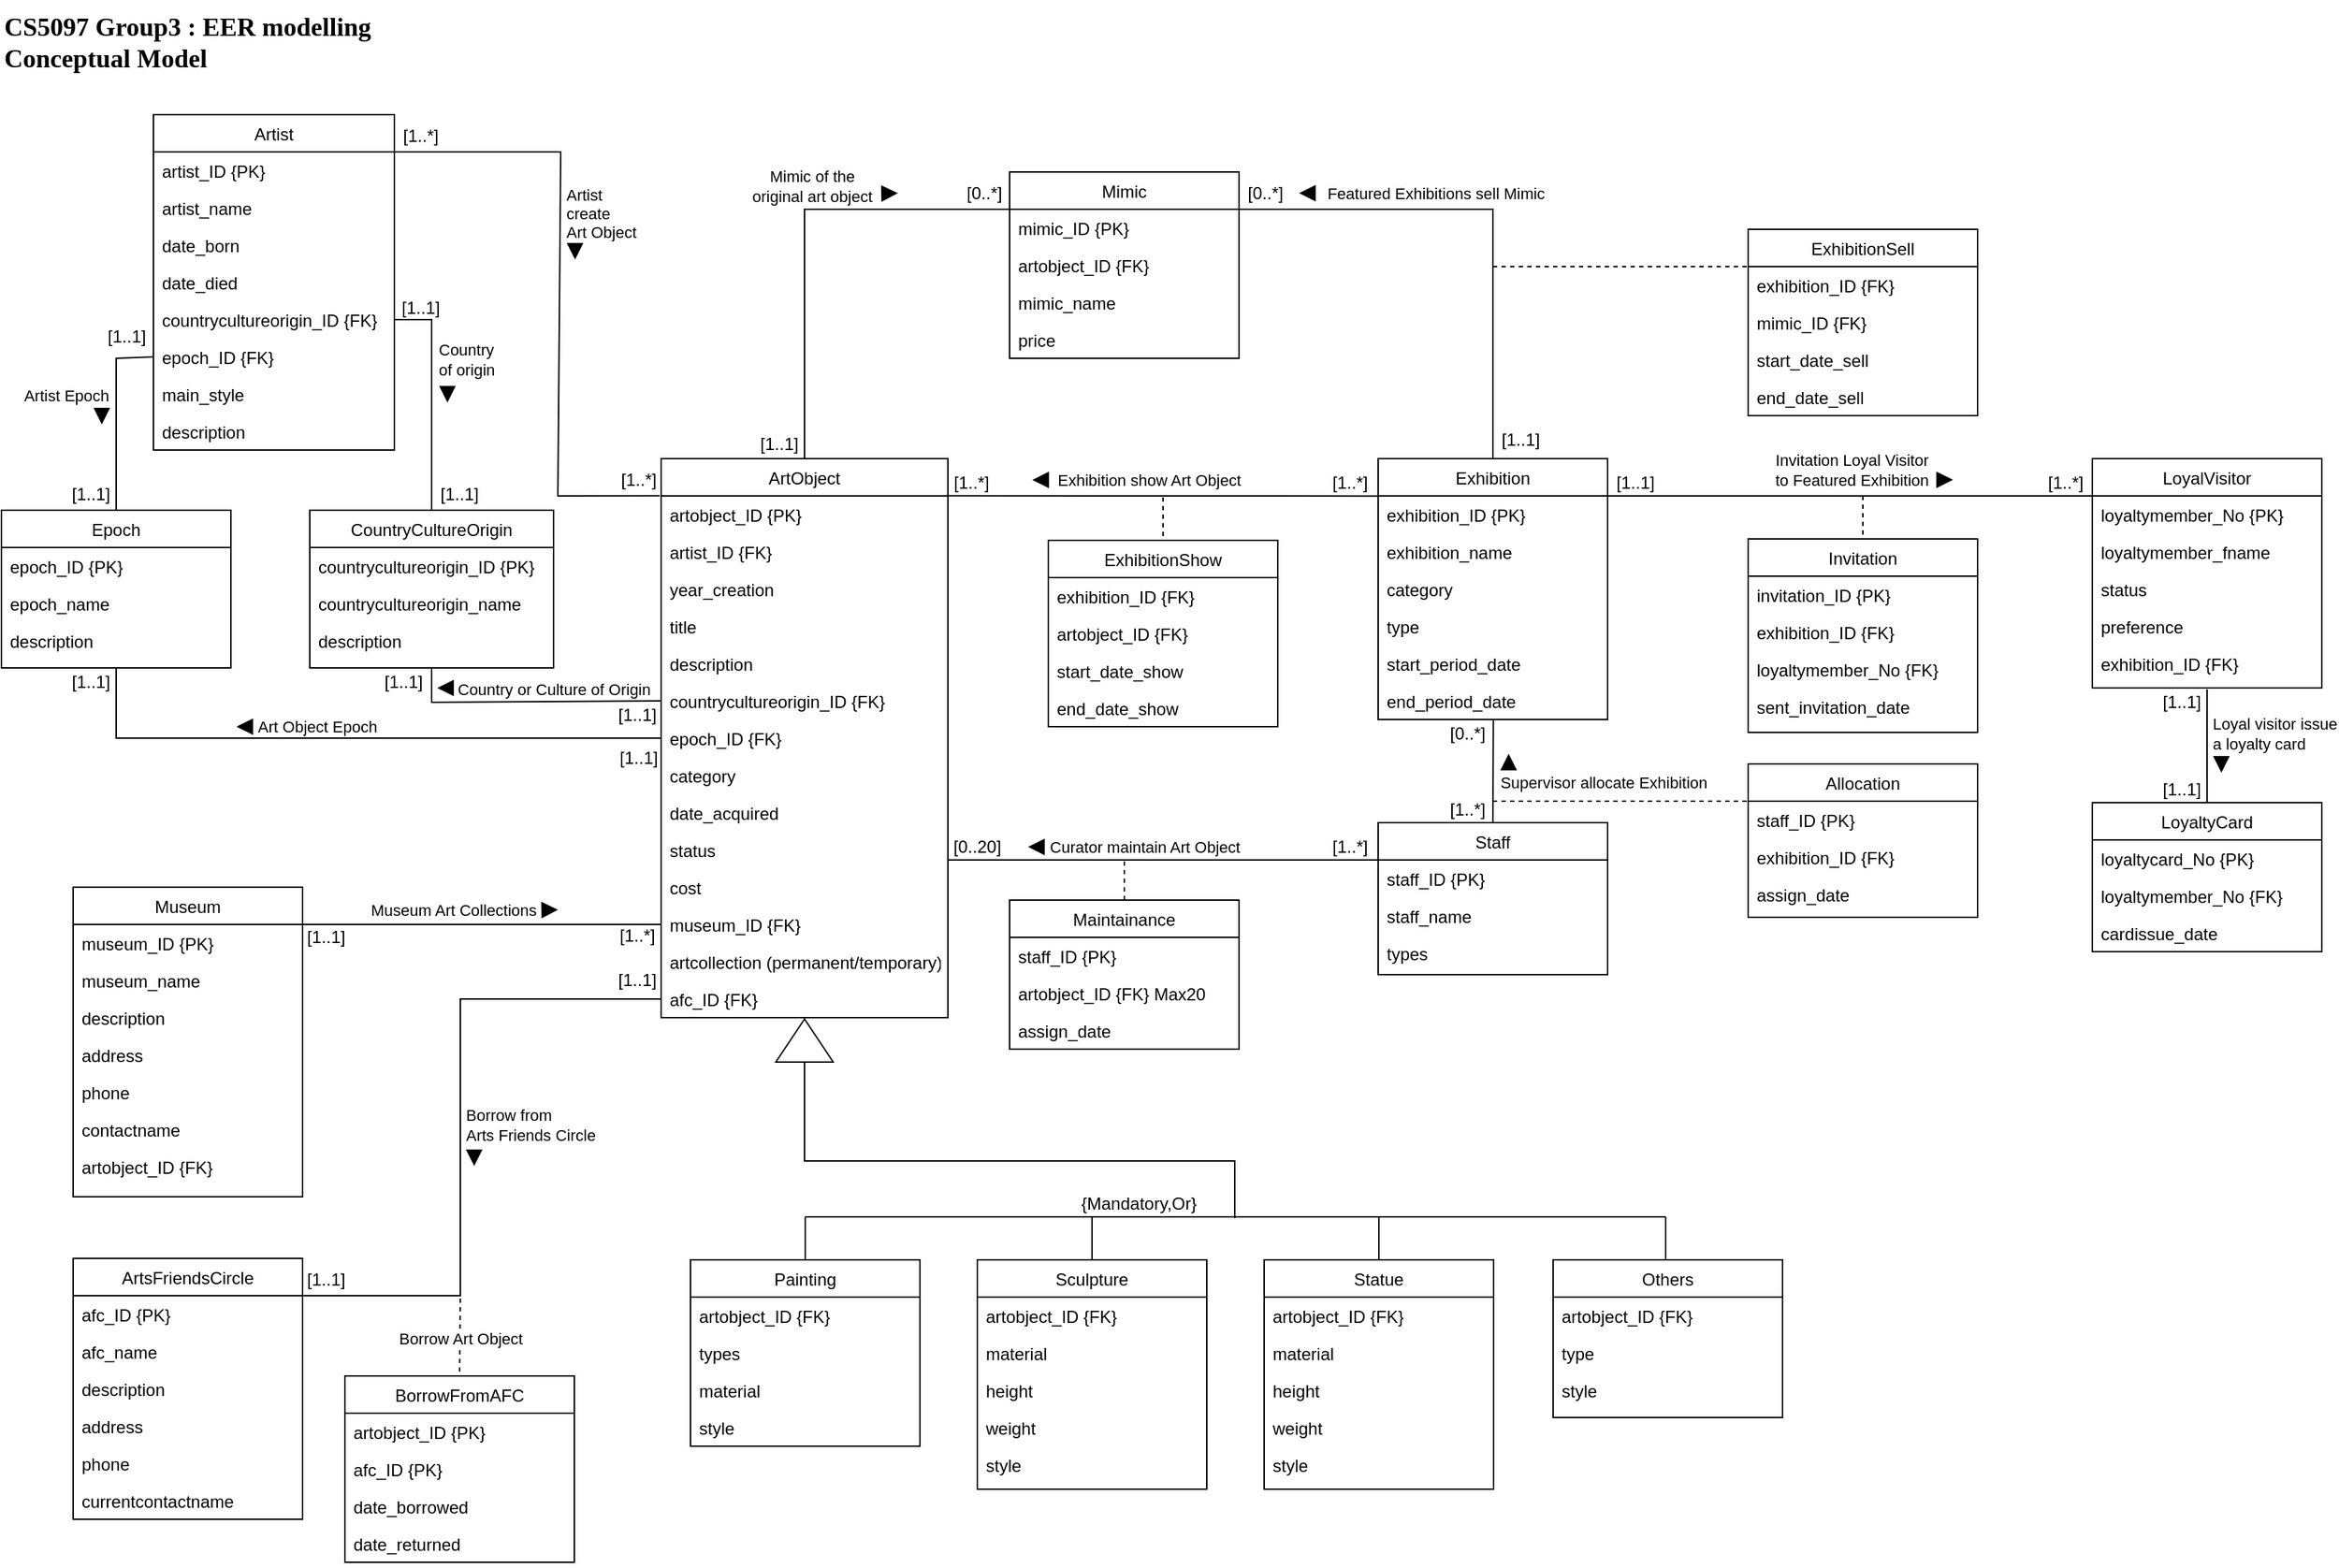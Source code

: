 <mxfile version="25.0.1">
  <diagram name="Page-1" id="O_C7XiOJB5yRLb8RxhqW">
    <mxGraphModel dx="1522" dy="709" grid="1" gridSize="10" guides="1" tooltips="1" connect="1" arrows="1" fold="1" page="1" pageScale="1" pageWidth="850" pageHeight="1100" math="0" shadow="0">
      <root>
        <mxCell id="0" />
        <mxCell id="1" parent="0" />
        <mxCell id="NUtVhF5h9HZDoagzUMLB-1" value="Epoch" style="swimlane;fontStyle=0;align=center;verticalAlign=top;childLayout=stackLayout;horizontal=1;startSize=26;horizontalStack=0;resizeParent=1;resizeLast=0;collapsible=1;marginBottom=0;rounded=0;shadow=0;strokeWidth=1;" vertex="1" parent="1">
          <mxGeometry x="40" y="396" width="160" height="110" as="geometry">
            <mxRectangle x="130" y="380" width="160" height="26" as="alternateBounds" />
          </mxGeometry>
        </mxCell>
        <mxCell id="NUtVhF5h9HZDoagzUMLB-2" value="epoch_ID {PK}" style="text;align=left;verticalAlign=top;spacingLeft=4;spacingRight=4;overflow=hidden;rotatable=0;points=[[0,0.5],[1,0.5]];portConstraint=eastwest;" vertex="1" parent="NUtVhF5h9HZDoagzUMLB-1">
          <mxGeometry y="26" width="160" height="26" as="geometry" />
        </mxCell>
        <mxCell id="NUtVhF5h9HZDoagzUMLB-3" value="epoch_name" style="text;align=left;verticalAlign=top;spacingLeft=4;spacingRight=4;overflow=hidden;rotatable=0;points=[[0,0.5],[1,0.5]];portConstraint=eastwest;" vertex="1" parent="NUtVhF5h9HZDoagzUMLB-1">
          <mxGeometry y="52" width="160" height="26" as="geometry" />
        </mxCell>
        <mxCell id="NUtVhF5h9HZDoagzUMLB-4" value="description" style="text;align=left;verticalAlign=top;spacingLeft=4;spacingRight=4;overflow=hidden;rotatable=0;points=[[0,0.5],[1,0.5]];portConstraint=eastwest;" vertex="1" parent="NUtVhF5h9HZDoagzUMLB-1">
          <mxGeometry y="78" width="160" height="26" as="geometry" />
        </mxCell>
        <mxCell id="NUtVhF5h9HZDoagzUMLB-9" value="Museum" style="swimlane;fontStyle=0;align=center;verticalAlign=top;childLayout=stackLayout;horizontal=1;startSize=26;horizontalStack=0;resizeParent=1;resizeLast=0;collapsible=1;marginBottom=0;rounded=0;shadow=0;strokeWidth=1;" vertex="1" parent="1">
          <mxGeometry x="90" y="659" width="160" height="216" as="geometry">
            <mxRectangle x="130" y="380" width="160" height="26" as="alternateBounds" />
          </mxGeometry>
        </mxCell>
        <mxCell id="NUtVhF5h9HZDoagzUMLB-10" value="museum_ID {PK}" style="text;align=left;verticalAlign=top;spacingLeft=4;spacingRight=4;overflow=hidden;rotatable=0;points=[[0,0.5],[1,0.5]];portConstraint=eastwest;" vertex="1" parent="NUtVhF5h9HZDoagzUMLB-9">
          <mxGeometry y="26" width="160" height="26" as="geometry" />
        </mxCell>
        <mxCell id="NUtVhF5h9HZDoagzUMLB-11" value="museum_name" style="text;align=left;verticalAlign=top;spacingLeft=4;spacingRight=4;overflow=hidden;rotatable=0;points=[[0,0.5],[1,0.5]];portConstraint=eastwest;" vertex="1" parent="NUtVhF5h9HZDoagzUMLB-9">
          <mxGeometry y="52" width="160" height="26" as="geometry" />
        </mxCell>
        <mxCell id="NUtVhF5h9HZDoagzUMLB-12" value="description" style="text;align=left;verticalAlign=top;spacingLeft=4;spacingRight=4;overflow=hidden;rotatable=0;points=[[0,0.5],[1,0.5]];portConstraint=eastwest;" vertex="1" parent="NUtVhF5h9HZDoagzUMLB-9">
          <mxGeometry y="78" width="160" height="26" as="geometry" />
        </mxCell>
        <mxCell id="NUtVhF5h9HZDoagzUMLB-13" value="address" style="text;align=left;verticalAlign=top;spacingLeft=4;spacingRight=4;overflow=hidden;rotatable=0;points=[[0,0.5],[1,0.5]];portConstraint=eastwest;" vertex="1" parent="NUtVhF5h9HZDoagzUMLB-9">
          <mxGeometry y="104" width="160" height="26" as="geometry" />
        </mxCell>
        <mxCell id="NUtVhF5h9HZDoagzUMLB-14" value="phone" style="text;align=left;verticalAlign=top;spacingLeft=4;spacingRight=4;overflow=hidden;rotatable=0;points=[[0,0.5],[1,0.5]];portConstraint=eastwest;" vertex="1" parent="NUtVhF5h9HZDoagzUMLB-9">
          <mxGeometry y="130" width="160" height="26" as="geometry" />
        </mxCell>
        <mxCell id="NUtVhF5h9HZDoagzUMLB-15" value="contactname" style="text;align=left;verticalAlign=top;spacingLeft=4;spacingRight=4;overflow=hidden;rotatable=0;points=[[0,0.5],[1,0.5]];portConstraint=eastwest;" vertex="1" parent="NUtVhF5h9HZDoagzUMLB-9">
          <mxGeometry y="156" width="160" height="26" as="geometry" />
        </mxCell>
        <mxCell id="NUtVhF5h9HZDoagzUMLB-206" value="artobject_ID {FK}" style="text;align=left;verticalAlign=top;spacingLeft=4;spacingRight=4;overflow=hidden;rotatable=0;points=[[0,0.5],[1,0.5]];portConstraint=eastwest;" vertex="1" parent="NUtVhF5h9HZDoagzUMLB-9">
          <mxGeometry y="182" width="160" height="26" as="geometry" />
        </mxCell>
        <mxCell id="NUtVhF5h9HZDoagzUMLB-16" value="ArtObject" style="swimlane;fontStyle=0;align=center;verticalAlign=top;childLayout=stackLayout;horizontal=1;startSize=26;horizontalStack=0;resizeParent=1;resizeLast=0;collapsible=1;marginBottom=0;rounded=0;shadow=0;strokeWidth=1;" vertex="1" parent="1">
          <mxGeometry x="500" y="360" width="200" height="390" as="geometry">
            <mxRectangle x="130" y="380" width="160" height="26" as="alternateBounds" />
          </mxGeometry>
        </mxCell>
        <mxCell id="NUtVhF5h9HZDoagzUMLB-17" value="artobject_ID {PK}" style="text;align=left;verticalAlign=top;spacingLeft=4;spacingRight=4;overflow=hidden;rotatable=0;points=[[0,0.5],[1,0.5]];portConstraint=eastwest;" vertex="1" parent="NUtVhF5h9HZDoagzUMLB-16">
          <mxGeometry y="26" width="200" height="26" as="geometry" />
        </mxCell>
        <mxCell id="NUtVhF5h9HZDoagzUMLB-18" value="artist_ID {FK}" style="text;align=left;verticalAlign=top;spacingLeft=4;spacingRight=4;overflow=hidden;rotatable=0;points=[[0,0.5],[1,0.5]];portConstraint=eastwest;" vertex="1" parent="NUtVhF5h9HZDoagzUMLB-16">
          <mxGeometry y="52" width="200" height="26" as="geometry" />
        </mxCell>
        <mxCell id="NUtVhF5h9HZDoagzUMLB-19" value="year_creation" style="text;align=left;verticalAlign=top;spacingLeft=4;spacingRight=4;overflow=hidden;rotatable=0;points=[[0,0.5],[1,0.5]];portConstraint=eastwest;" vertex="1" parent="NUtVhF5h9HZDoagzUMLB-16">
          <mxGeometry y="78" width="200" height="26" as="geometry" />
        </mxCell>
        <mxCell id="NUtVhF5h9HZDoagzUMLB-20" value="title" style="text;align=left;verticalAlign=top;spacingLeft=4;spacingRight=4;overflow=hidden;rotatable=0;points=[[0,0.5],[1,0.5]];portConstraint=eastwest;" vertex="1" parent="NUtVhF5h9HZDoagzUMLB-16">
          <mxGeometry y="104" width="200" height="26" as="geometry" />
        </mxCell>
        <mxCell id="NUtVhF5h9HZDoagzUMLB-21" value="description" style="text;align=left;verticalAlign=top;spacingLeft=4;spacingRight=4;overflow=hidden;rotatable=0;points=[[0,0.5],[1,0.5]];portConstraint=eastwest;" vertex="1" parent="NUtVhF5h9HZDoagzUMLB-16">
          <mxGeometry y="130" width="200" height="26" as="geometry" />
        </mxCell>
        <mxCell id="NUtVhF5h9HZDoagzUMLB-22" value="countrycultureorigin_ID {FK}" style="text;align=left;verticalAlign=top;spacingLeft=4;spacingRight=4;overflow=hidden;rotatable=0;points=[[0,0.5],[1,0.5]];portConstraint=eastwest;" vertex="1" parent="NUtVhF5h9HZDoagzUMLB-16">
          <mxGeometry y="156" width="200" height="26" as="geometry" />
        </mxCell>
        <mxCell id="NUtVhF5h9HZDoagzUMLB-23" value="epoch_ID {FK}" style="text;align=left;verticalAlign=top;spacingLeft=4;spacingRight=4;overflow=hidden;rotatable=0;points=[[0,0.5],[1,0.5]];portConstraint=eastwest;" vertex="1" parent="NUtVhF5h9HZDoagzUMLB-16">
          <mxGeometry y="182" width="200" height="26" as="geometry" />
        </mxCell>
        <mxCell id="NUtVhF5h9HZDoagzUMLB-24" value="category" style="text;align=left;verticalAlign=top;spacingLeft=4;spacingRight=4;overflow=hidden;rotatable=0;points=[[0,0.5],[1,0.5]];portConstraint=eastwest;" vertex="1" parent="NUtVhF5h9HZDoagzUMLB-16">
          <mxGeometry y="208" width="200" height="26" as="geometry" />
        </mxCell>
        <mxCell id="NUtVhF5h9HZDoagzUMLB-25" value="date_acquired" style="text;align=left;verticalAlign=top;spacingLeft=4;spacingRight=4;overflow=hidden;rotatable=0;points=[[0,0.5],[1,0.5]];portConstraint=eastwest;" vertex="1" parent="NUtVhF5h9HZDoagzUMLB-16">
          <mxGeometry y="234" width="200" height="26" as="geometry" />
        </mxCell>
        <mxCell id="NUtVhF5h9HZDoagzUMLB-26" value="status" style="text;align=left;verticalAlign=top;spacingLeft=4;spacingRight=4;overflow=hidden;rotatable=0;points=[[0,0.5],[1,0.5]];portConstraint=eastwest;" vertex="1" parent="NUtVhF5h9HZDoagzUMLB-16">
          <mxGeometry y="260" width="200" height="26" as="geometry" />
        </mxCell>
        <mxCell id="NUtVhF5h9HZDoagzUMLB-27" value="cost" style="text;align=left;verticalAlign=top;spacingLeft=4;spacingRight=4;overflow=hidden;rotatable=0;points=[[0,0.5],[1,0.5]];portConstraint=eastwest;" vertex="1" parent="NUtVhF5h9HZDoagzUMLB-16">
          <mxGeometry y="286" width="200" height="26" as="geometry" />
        </mxCell>
        <mxCell id="NUtVhF5h9HZDoagzUMLB-28" value="museum_ID {FK}" style="text;align=left;verticalAlign=top;spacingLeft=4;spacingRight=4;overflow=hidden;rotatable=0;points=[[0,0.5],[1,0.5]];portConstraint=eastwest;" vertex="1" parent="NUtVhF5h9HZDoagzUMLB-16">
          <mxGeometry y="312" width="200" height="26" as="geometry" />
        </mxCell>
        <mxCell id="NUtVhF5h9HZDoagzUMLB-208" value="artcollection (permanent/temporary)" style="text;align=left;verticalAlign=top;spacingLeft=4;spacingRight=4;overflow=hidden;rotatable=0;points=[[0,0.5],[1,0.5]];portConstraint=eastwest;" vertex="1" parent="NUtVhF5h9HZDoagzUMLB-16">
          <mxGeometry y="338" width="200" height="26" as="geometry" />
        </mxCell>
        <mxCell id="NUtVhF5h9HZDoagzUMLB-211" value="afc_ID {FK}" style="text;align=left;verticalAlign=top;spacingLeft=4;spacingRight=4;overflow=hidden;rotatable=0;points=[[0,0.5],[1,0.5]];portConstraint=eastwest;" vertex="1" parent="NUtVhF5h9HZDoagzUMLB-16">
          <mxGeometry y="364" width="200" height="26" as="geometry" />
        </mxCell>
        <mxCell id="NUtVhF5h9HZDoagzUMLB-31" value="Artist" style="swimlane;fontStyle=0;align=center;verticalAlign=top;childLayout=stackLayout;horizontal=1;startSize=26;horizontalStack=0;resizeParent=1;resizeLast=0;collapsible=1;marginBottom=0;rounded=0;shadow=0;strokeWidth=1;" vertex="1" parent="1">
          <mxGeometry x="146" y="120" width="168" height="234" as="geometry">
            <mxRectangle x="130" y="380" width="160" height="26" as="alternateBounds" />
          </mxGeometry>
        </mxCell>
        <mxCell id="NUtVhF5h9HZDoagzUMLB-32" value="artist_ID {PK}" style="text;align=left;verticalAlign=top;spacingLeft=4;spacingRight=4;overflow=hidden;rotatable=0;points=[[0,0.5],[1,0.5]];portConstraint=eastwest;" vertex="1" parent="NUtVhF5h9HZDoagzUMLB-31">
          <mxGeometry y="26" width="168" height="26" as="geometry" />
        </mxCell>
        <mxCell id="NUtVhF5h9HZDoagzUMLB-33" value="artist_name" style="text;align=left;verticalAlign=top;spacingLeft=4;spacingRight=4;overflow=hidden;rotatable=0;points=[[0,0.5],[1,0.5]];portConstraint=eastwest;" vertex="1" parent="NUtVhF5h9HZDoagzUMLB-31">
          <mxGeometry y="52" width="168" height="26" as="geometry" />
        </mxCell>
        <mxCell id="NUtVhF5h9HZDoagzUMLB-34" value="date_born" style="text;align=left;verticalAlign=top;spacingLeft=4;spacingRight=4;overflow=hidden;rotatable=0;points=[[0,0.5],[1,0.5]];portConstraint=eastwest;" vertex="1" parent="NUtVhF5h9HZDoagzUMLB-31">
          <mxGeometry y="78" width="168" height="26" as="geometry" />
        </mxCell>
        <mxCell id="NUtVhF5h9HZDoagzUMLB-35" value="date_died" style="text;align=left;verticalAlign=top;spacingLeft=4;spacingRight=4;overflow=hidden;rotatable=0;points=[[0,0.5],[1,0.5]];portConstraint=eastwest;" vertex="1" parent="NUtVhF5h9HZDoagzUMLB-31">
          <mxGeometry y="104" width="168" height="26" as="geometry" />
        </mxCell>
        <mxCell id="NUtVhF5h9HZDoagzUMLB-36" value="countrycultureorigin_ID {FK}" style="text;align=left;verticalAlign=top;spacingLeft=4;spacingRight=4;overflow=hidden;rotatable=0;points=[[0,0.5],[1,0.5]];portConstraint=eastwest;" vertex="1" parent="NUtVhF5h9HZDoagzUMLB-31">
          <mxGeometry y="130" width="168" height="26" as="geometry" />
        </mxCell>
        <mxCell id="NUtVhF5h9HZDoagzUMLB-37" value="epoch_ID {FK}" style="text;align=left;verticalAlign=top;spacingLeft=4;spacingRight=4;overflow=hidden;rotatable=0;points=[[0,0.5],[1,0.5]];portConstraint=eastwest;" vertex="1" parent="NUtVhF5h9HZDoagzUMLB-31">
          <mxGeometry y="156" width="168" height="26" as="geometry" />
        </mxCell>
        <mxCell id="NUtVhF5h9HZDoagzUMLB-38" value="main_style" style="text;align=left;verticalAlign=top;spacingLeft=4;spacingRight=4;overflow=hidden;rotatable=0;points=[[0,0.5],[1,0.5]];portConstraint=eastwest;" vertex="1" parent="NUtVhF5h9HZDoagzUMLB-31">
          <mxGeometry y="182" width="168" height="26" as="geometry" />
        </mxCell>
        <mxCell id="NUtVhF5h9HZDoagzUMLB-39" value="description" style="text;align=left;verticalAlign=top;spacingLeft=4;spacingRight=4;overflow=hidden;rotatable=0;points=[[0,0.5],[1,0.5]];portConstraint=eastwest;" vertex="1" parent="NUtVhF5h9HZDoagzUMLB-31">
          <mxGeometry y="208" width="168" height="26" as="geometry" />
        </mxCell>
        <mxCell id="NUtVhF5h9HZDoagzUMLB-40" value="Painting" style="swimlane;fontStyle=0;align=center;verticalAlign=top;childLayout=stackLayout;horizontal=1;startSize=26;horizontalStack=0;resizeParent=1;resizeLast=0;collapsible=1;marginBottom=0;rounded=0;shadow=0;strokeWidth=1;" vertex="1" parent="1">
          <mxGeometry x="520.5" y="919" width="160" height="130" as="geometry">
            <mxRectangle x="130" y="380" width="160" height="26" as="alternateBounds" />
          </mxGeometry>
        </mxCell>
        <mxCell id="NUtVhF5h9HZDoagzUMLB-41" value="artobject_ID {FK}" style="text;align=left;verticalAlign=top;spacingLeft=4;spacingRight=4;overflow=hidden;rotatable=0;points=[[0,0.5],[1,0.5]];portConstraint=eastwest;" vertex="1" parent="NUtVhF5h9HZDoagzUMLB-40">
          <mxGeometry y="26" width="160" height="26" as="geometry" />
        </mxCell>
        <mxCell id="NUtVhF5h9HZDoagzUMLB-42" value="types" style="text;align=left;verticalAlign=top;spacingLeft=4;spacingRight=4;overflow=hidden;rotatable=0;points=[[0,0.5],[1,0.5]];portConstraint=eastwest;" vertex="1" parent="NUtVhF5h9HZDoagzUMLB-40">
          <mxGeometry y="52" width="160" height="26" as="geometry" />
        </mxCell>
        <mxCell id="NUtVhF5h9HZDoagzUMLB-43" value="material" style="text;align=left;verticalAlign=top;spacingLeft=4;spacingRight=4;overflow=hidden;rotatable=0;points=[[0,0.5],[1,0.5]];portConstraint=eastwest;" vertex="1" parent="NUtVhF5h9HZDoagzUMLB-40">
          <mxGeometry y="78" width="160" height="26" as="geometry" />
        </mxCell>
        <mxCell id="NUtVhF5h9HZDoagzUMLB-44" value="style" style="text;align=left;verticalAlign=top;spacingLeft=4;spacingRight=4;overflow=hidden;rotatable=0;points=[[0,0.5],[1,0.5]];portConstraint=eastwest;" vertex="1" parent="NUtVhF5h9HZDoagzUMLB-40">
          <mxGeometry y="104" width="160" height="26" as="geometry" />
        </mxCell>
        <mxCell id="NUtVhF5h9HZDoagzUMLB-45" value="Sculpture" style="swimlane;fontStyle=0;align=center;verticalAlign=top;childLayout=stackLayout;horizontal=1;startSize=26;horizontalStack=0;resizeParent=1;resizeLast=0;collapsible=1;marginBottom=0;rounded=0;shadow=0;strokeWidth=1;" vertex="1" parent="1">
          <mxGeometry x="720.5" y="919" width="160" height="160" as="geometry">
            <mxRectangle x="130" y="380" width="160" height="26" as="alternateBounds" />
          </mxGeometry>
        </mxCell>
        <mxCell id="NUtVhF5h9HZDoagzUMLB-46" value="artobject_ID {FK}" style="text;align=left;verticalAlign=top;spacingLeft=4;spacingRight=4;overflow=hidden;rotatable=0;points=[[0,0.5],[1,0.5]];portConstraint=eastwest;" vertex="1" parent="NUtVhF5h9HZDoagzUMLB-45">
          <mxGeometry y="26" width="160" height="26" as="geometry" />
        </mxCell>
        <mxCell id="NUtVhF5h9HZDoagzUMLB-47" value="material" style="text;align=left;verticalAlign=top;spacingLeft=4;spacingRight=4;overflow=hidden;rotatable=0;points=[[0,0.5],[1,0.5]];portConstraint=eastwest;" vertex="1" parent="NUtVhF5h9HZDoagzUMLB-45">
          <mxGeometry y="52" width="160" height="26" as="geometry" />
        </mxCell>
        <mxCell id="NUtVhF5h9HZDoagzUMLB-48" value="height" style="text;align=left;verticalAlign=top;spacingLeft=4;spacingRight=4;overflow=hidden;rotatable=0;points=[[0,0.5],[1,0.5]];portConstraint=eastwest;" vertex="1" parent="NUtVhF5h9HZDoagzUMLB-45">
          <mxGeometry y="78" width="160" height="26" as="geometry" />
        </mxCell>
        <mxCell id="NUtVhF5h9HZDoagzUMLB-49" value="weight" style="text;align=left;verticalAlign=top;spacingLeft=4;spacingRight=4;overflow=hidden;rotatable=0;points=[[0,0.5],[1,0.5]];portConstraint=eastwest;" vertex="1" parent="NUtVhF5h9HZDoagzUMLB-45">
          <mxGeometry y="104" width="160" height="26" as="geometry" />
        </mxCell>
        <mxCell id="NUtVhF5h9HZDoagzUMLB-50" value="style" style="text;align=left;verticalAlign=top;spacingLeft=4;spacingRight=4;overflow=hidden;rotatable=0;points=[[0,0.5],[1,0.5]];portConstraint=eastwest;" vertex="1" parent="NUtVhF5h9HZDoagzUMLB-45">
          <mxGeometry y="130" width="160" height="26" as="geometry" />
        </mxCell>
        <mxCell id="NUtVhF5h9HZDoagzUMLB-51" value="Others" style="swimlane;fontStyle=0;align=center;verticalAlign=top;childLayout=stackLayout;horizontal=1;startSize=26;horizontalStack=0;resizeParent=1;resizeLast=0;collapsible=1;marginBottom=0;rounded=0;shadow=0;strokeWidth=1;" vertex="1" parent="1">
          <mxGeometry x="1122" y="919" width="160" height="110" as="geometry">
            <mxRectangle x="130" y="380" width="160" height="26" as="alternateBounds" />
          </mxGeometry>
        </mxCell>
        <mxCell id="NUtVhF5h9HZDoagzUMLB-52" value="artobject_ID {FK}" style="text;align=left;verticalAlign=top;spacingLeft=4;spacingRight=4;overflow=hidden;rotatable=0;points=[[0,0.5],[1,0.5]];portConstraint=eastwest;" vertex="1" parent="NUtVhF5h9HZDoagzUMLB-51">
          <mxGeometry y="26" width="160" height="26" as="geometry" />
        </mxCell>
        <mxCell id="NUtVhF5h9HZDoagzUMLB-53" value="type" style="text;align=left;verticalAlign=top;spacingLeft=4;spacingRight=4;overflow=hidden;rotatable=0;points=[[0,0.5],[1,0.5]];portConstraint=eastwest;" vertex="1" parent="NUtVhF5h9HZDoagzUMLB-51">
          <mxGeometry y="52" width="160" height="26" as="geometry" />
        </mxCell>
        <mxCell id="NUtVhF5h9HZDoagzUMLB-54" value="style" style="text;align=left;verticalAlign=top;spacingLeft=4;spacingRight=4;overflow=hidden;rotatable=0;points=[[0,0.5],[1,0.5]];portConstraint=eastwest;" vertex="1" parent="NUtVhF5h9HZDoagzUMLB-51">
          <mxGeometry y="78" width="160" height="26" as="geometry" />
        </mxCell>
        <mxCell id="NUtVhF5h9HZDoagzUMLB-55" value="Statue" style="swimlane;fontStyle=0;align=center;verticalAlign=top;childLayout=stackLayout;horizontal=1;startSize=26;horizontalStack=0;resizeParent=1;resizeLast=0;collapsible=1;marginBottom=0;rounded=0;shadow=0;strokeWidth=1;" vertex="1" parent="1">
          <mxGeometry x="920.5" y="919" width="160" height="160" as="geometry">
            <mxRectangle x="130" y="380" width="160" height="26" as="alternateBounds" />
          </mxGeometry>
        </mxCell>
        <mxCell id="NUtVhF5h9HZDoagzUMLB-56" value="artobject_ID {FK}" style="text;align=left;verticalAlign=top;spacingLeft=4;spacingRight=4;overflow=hidden;rotatable=0;points=[[0,0.5],[1,0.5]];portConstraint=eastwest;" vertex="1" parent="NUtVhF5h9HZDoagzUMLB-55">
          <mxGeometry y="26" width="160" height="26" as="geometry" />
        </mxCell>
        <mxCell id="NUtVhF5h9HZDoagzUMLB-57" value="material" style="text;align=left;verticalAlign=top;spacingLeft=4;spacingRight=4;overflow=hidden;rotatable=0;points=[[0,0.5],[1,0.5]];portConstraint=eastwest;" vertex="1" parent="NUtVhF5h9HZDoagzUMLB-55">
          <mxGeometry y="52" width="160" height="26" as="geometry" />
        </mxCell>
        <mxCell id="NUtVhF5h9HZDoagzUMLB-58" value="height" style="text;align=left;verticalAlign=top;spacingLeft=4;spacingRight=4;overflow=hidden;rotatable=0;points=[[0,0.5],[1,0.5]];portConstraint=eastwest;" vertex="1" parent="NUtVhF5h9HZDoagzUMLB-55">
          <mxGeometry y="78" width="160" height="26" as="geometry" />
        </mxCell>
        <mxCell id="NUtVhF5h9HZDoagzUMLB-59" value="weight" style="text;align=left;verticalAlign=top;spacingLeft=4;spacingRight=4;overflow=hidden;rotatable=0;points=[[0,0.5],[1,0.5]];portConstraint=eastwest;" vertex="1" parent="NUtVhF5h9HZDoagzUMLB-55">
          <mxGeometry y="104" width="160" height="26" as="geometry" />
        </mxCell>
        <mxCell id="NUtVhF5h9HZDoagzUMLB-60" value="style" style="text;align=left;verticalAlign=top;spacingLeft=4;spacingRight=4;overflow=hidden;rotatable=0;points=[[0,0.5],[1,0.5]];portConstraint=eastwest;" vertex="1" parent="NUtVhF5h9HZDoagzUMLB-55">
          <mxGeometry y="130" width="160" height="26" as="geometry" />
        </mxCell>
        <mxCell id="NUtVhF5h9HZDoagzUMLB-61" value="Exhibition" style="swimlane;fontStyle=0;align=center;verticalAlign=top;childLayout=stackLayout;horizontal=1;startSize=26;horizontalStack=0;resizeParent=1;resizeLast=0;collapsible=1;marginBottom=0;rounded=0;shadow=0;strokeWidth=1;" vertex="1" parent="1">
          <mxGeometry x="1000" y="360" width="160" height="182" as="geometry">
            <mxRectangle x="130" y="380" width="160" height="26" as="alternateBounds" />
          </mxGeometry>
        </mxCell>
        <mxCell id="NUtVhF5h9HZDoagzUMLB-62" value="exhibition_ID {PK}" style="text;align=left;verticalAlign=top;spacingLeft=4;spacingRight=4;overflow=hidden;rotatable=0;points=[[0,0.5],[1,0.5]];portConstraint=eastwest;" vertex="1" parent="NUtVhF5h9HZDoagzUMLB-61">
          <mxGeometry y="26" width="160" height="26" as="geometry" />
        </mxCell>
        <mxCell id="NUtVhF5h9HZDoagzUMLB-63" value="exhibition_name" style="text;align=left;verticalAlign=top;spacingLeft=4;spacingRight=4;overflow=hidden;rotatable=0;points=[[0,0.5],[1,0.5]];portConstraint=eastwest;" vertex="1" parent="NUtVhF5h9HZDoagzUMLB-61">
          <mxGeometry y="52" width="160" height="26" as="geometry" />
        </mxCell>
        <mxCell id="NUtVhF5h9HZDoagzUMLB-64" value="category" style="text;align=left;verticalAlign=top;spacingLeft=4;spacingRight=4;overflow=hidden;rotatable=0;points=[[0,0.5],[1,0.5]];portConstraint=eastwest;" vertex="1" parent="NUtVhF5h9HZDoagzUMLB-61">
          <mxGeometry y="78" width="160" height="26" as="geometry" />
        </mxCell>
        <mxCell id="NUtVhF5h9HZDoagzUMLB-65" value="type" style="text;align=left;verticalAlign=top;spacingLeft=4;spacingRight=4;overflow=hidden;rotatable=0;points=[[0,0.5],[1,0.5]];portConstraint=eastwest;" vertex="1" parent="NUtVhF5h9HZDoagzUMLB-61">
          <mxGeometry y="104" width="160" height="26" as="geometry" />
        </mxCell>
        <mxCell id="NUtVhF5h9HZDoagzUMLB-66" value="start_period_date" style="text;align=left;verticalAlign=top;spacingLeft=4;spacingRight=4;overflow=hidden;rotatable=0;points=[[0,0.5],[1,0.5]];portConstraint=eastwest;" vertex="1" parent="NUtVhF5h9HZDoagzUMLB-61">
          <mxGeometry y="130" width="160" height="26" as="geometry" />
        </mxCell>
        <mxCell id="NUtVhF5h9HZDoagzUMLB-67" value="end_period_date" style="text;align=left;verticalAlign=top;spacingLeft=4;spacingRight=4;overflow=hidden;rotatable=0;points=[[0,0.5],[1,0.5]];portConstraint=eastwest;" vertex="1" parent="NUtVhF5h9HZDoagzUMLB-61">
          <mxGeometry y="156" width="160" height="26" as="geometry" />
        </mxCell>
        <mxCell id="NUtVhF5h9HZDoagzUMLB-68" value="Mimic" style="swimlane;fontStyle=0;align=center;verticalAlign=top;childLayout=stackLayout;horizontal=1;startSize=26;horizontalStack=0;resizeParent=1;resizeLast=0;collapsible=1;marginBottom=0;rounded=0;shadow=0;strokeWidth=1;" vertex="1" parent="1">
          <mxGeometry x="743" y="160" width="160" height="130" as="geometry">
            <mxRectangle x="130" y="380" width="160" height="26" as="alternateBounds" />
          </mxGeometry>
        </mxCell>
        <mxCell id="NUtVhF5h9HZDoagzUMLB-69" value="mimic_ID {PK}" style="text;align=left;verticalAlign=top;spacingLeft=4;spacingRight=4;overflow=hidden;rotatable=0;points=[[0,0.5],[1,0.5]];portConstraint=eastwest;" vertex="1" parent="NUtVhF5h9HZDoagzUMLB-68">
          <mxGeometry y="26" width="160" height="26" as="geometry" />
        </mxCell>
        <mxCell id="NUtVhF5h9HZDoagzUMLB-70" value="artobject_ID {FK}" style="text;align=left;verticalAlign=top;spacingLeft=4;spacingRight=4;overflow=hidden;rotatable=0;points=[[0,0.5],[1,0.5]];portConstraint=eastwest;" vertex="1" parent="NUtVhF5h9HZDoagzUMLB-68">
          <mxGeometry y="52" width="160" height="26" as="geometry" />
        </mxCell>
        <mxCell id="NUtVhF5h9HZDoagzUMLB-71" value="mimic_name" style="text;align=left;verticalAlign=top;spacingLeft=4;spacingRight=4;overflow=hidden;rotatable=0;points=[[0,0.5],[1,0.5]];portConstraint=eastwest;" vertex="1" parent="NUtVhF5h9HZDoagzUMLB-68">
          <mxGeometry y="78" width="160" height="26" as="geometry" />
        </mxCell>
        <mxCell id="NUtVhF5h9HZDoagzUMLB-72" value="price" style="text;align=left;verticalAlign=top;spacingLeft=4;spacingRight=4;overflow=hidden;rotatable=0;points=[[0,0.5],[1,0.5]];portConstraint=eastwest;" vertex="1" parent="NUtVhF5h9HZDoagzUMLB-68">
          <mxGeometry y="104" width="160" height="26" as="geometry" />
        </mxCell>
        <mxCell id="NUtVhF5h9HZDoagzUMLB-73" value="LoyalVisitor" style="swimlane;fontStyle=0;align=center;verticalAlign=top;childLayout=stackLayout;horizontal=1;startSize=26;horizontalStack=0;resizeParent=1;resizeLast=0;collapsible=1;marginBottom=0;rounded=0;shadow=0;strokeWidth=1;" vertex="1" parent="1">
          <mxGeometry x="1498" y="360" width="160" height="160" as="geometry">
            <mxRectangle x="130" y="380" width="160" height="26" as="alternateBounds" />
          </mxGeometry>
        </mxCell>
        <mxCell id="NUtVhF5h9HZDoagzUMLB-74" value="loyaltymember_No {PK}" style="text;align=left;verticalAlign=top;spacingLeft=4;spacingRight=4;overflow=hidden;rotatable=0;points=[[0,0.5],[1,0.5]];portConstraint=eastwest;" vertex="1" parent="NUtVhF5h9HZDoagzUMLB-73">
          <mxGeometry y="26" width="160" height="26" as="geometry" />
        </mxCell>
        <mxCell id="NUtVhF5h9HZDoagzUMLB-75" value="loyaltymember_fname" style="text;align=left;verticalAlign=top;spacingLeft=4;spacingRight=4;overflow=hidden;rotatable=0;points=[[0,0.5],[1,0.5]];portConstraint=eastwest;" vertex="1" parent="NUtVhF5h9HZDoagzUMLB-73">
          <mxGeometry y="52" width="160" height="26" as="geometry" />
        </mxCell>
        <mxCell id="NUtVhF5h9HZDoagzUMLB-76" value="status" style="text;align=left;verticalAlign=top;spacingLeft=4;spacingRight=4;overflow=hidden;rotatable=0;points=[[0,0.5],[1,0.5]];portConstraint=eastwest;" vertex="1" parent="NUtVhF5h9HZDoagzUMLB-73">
          <mxGeometry y="78" width="160" height="26" as="geometry" />
        </mxCell>
        <mxCell id="NUtVhF5h9HZDoagzUMLB-77" value="preference" style="text;align=left;verticalAlign=top;spacingLeft=4;spacingRight=4;overflow=hidden;rotatable=0;points=[[0,0.5],[1,0.5]];portConstraint=eastwest;" vertex="1" parent="NUtVhF5h9HZDoagzUMLB-73">
          <mxGeometry y="104" width="160" height="26" as="geometry" />
        </mxCell>
        <mxCell id="NUtVhF5h9HZDoagzUMLB-78" value="exhibition_ID {FK}" style="text;align=left;verticalAlign=top;spacingLeft=4;spacingRight=4;overflow=hidden;rotatable=0;points=[[0,0.5],[1,0.5]];portConstraint=eastwest;" vertex="1" parent="NUtVhF5h9HZDoagzUMLB-73">
          <mxGeometry y="130" width="160" height="26" as="geometry" />
        </mxCell>
        <mxCell id="NUtVhF5h9HZDoagzUMLB-79" value="Staff" style="swimlane;fontStyle=0;align=center;verticalAlign=top;childLayout=stackLayout;horizontal=1;startSize=26;horizontalStack=0;resizeParent=1;resizeLast=0;collapsible=1;marginBottom=0;rounded=0;shadow=0;strokeWidth=1;" vertex="1" parent="1">
          <mxGeometry x="1000" y="614" width="160" height="106" as="geometry">
            <mxRectangle x="130" y="380" width="160" height="26" as="alternateBounds" />
          </mxGeometry>
        </mxCell>
        <mxCell id="NUtVhF5h9HZDoagzUMLB-80" value="staff_ID {PK}" style="text;align=left;verticalAlign=top;spacingLeft=4;spacingRight=4;overflow=hidden;rotatable=0;points=[[0,0.5],[1,0.5]];portConstraint=eastwest;" vertex="1" parent="NUtVhF5h9HZDoagzUMLB-79">
          <mxGeometry y="26" width="160" height="26" as="geometry" />
        </mxCell>
        <mxCell id="NUtVhF5h9HZDoagzUMLB-81" value="staff_name" style="text;align=left;verticalAlign=top;spacingLeft=4;spacingRight=4;overflow=hidden;rotatable=0;points=[[0,0.5],[1,0.5]];portConstraint=eastwest;" vertex="1" parent="NUtVhF5h9HZDoagzUMLB-79">
          <mxGeometry y="52" width="160" height="26" as="geometry" />
        </mxCell>
        <mxCell id="NUtVhF5h9HZDoagzUMLB-82" value="types" style="text;align=left;verticalAlign=top;spacingLeft=4;spacingRight=4;overflow=hidden;rotatable=0;points=[[0,0.5],[1,0.5]];portConstraint=eastwest;" vertex="1" parent="NUtVhF5h9HZDoagzUMLB-79">
          <mxGeometry y="78" width="160" height="26" as="geometry" />
        </mxCell>
        <mxCell id="NUtVhF5h9HZDoagzUMLB-83" value="Maintainance" style="swimlane;fontStyle=0;align=center;verticalAlign=top;childLayout=stackLayout;horizontal=1;startSize=26;horizontalStack=0;resizeParent=1;resizeLast=0;collapsible=1;marginBottom=0;rounded=0;shadow=0;strokeWidth=1;" vertex="1" parent="1">
          <mxGeometry x="743" y="668" width="160" height="104" as="geometry">
            <mxRectangle x="130" y="380" width="160" height="26" as="alternateBounds" />
          </mxGeometry>
        </mxCell>
        <mxCell id="NUtVhF5h9HZDoagzUMLB-84" value="staff_ID {PK}" style="text;align=left;verticalAlign=top;spacingLeft=4;spacingRight=4;overflow=hidden;rotatable=0;points=[[0,0.5],[1,0.5]];portConstraint=eastwest;" vertex="1" parent="NUtVhF5h9HZDoagzUMLB-83">
          <mxGeometry y="26" width="160" height="26" as="geometry" />
        </mxCell>
        <mxCell id="NUtVhF5h9HZDoagzUMLB-85" value="artobject_ID {FK} Max20" style="text;align=left;verticalAlign=top;spacingLeft=4;spacingRight=4;overflow=hidden;rotatable=0;points=[[0,0.5],[1,0.5]];portConstraint=eastwest;" vertex="1" parent="NUtVhF5h9HZDoagzUMLB-83">
          <mxGeometry y="52" width="160" height="26" as="geometry" />
        </mxCell>
        <mxCell id="NUtVhF5h9HZDoagzUMLB-86" value="assign_date" style="text;align=left;verticalAlign=top;spacingLeft=4;spacingRight=4;overflow=hidden;rotatable=0;points=[[0,0.5],[1,0.5]];portConstraint=eastwest;" vertex="1" parent="NUtVhF5h9HZDoagzUMLB-83">
          <mxGeometry y="78" width="160" height="26" as="geometry" />
        </mxCell>
        <mxCell id="NUtVhF5h9HZDoagzUMLB-87" value="Allocation" style="swimlane;fontStyle=0;align=center;verticalAlign=top;childLayout=stackLayout;horizontal=1;startSize=26;horizontalStack=0;resizeParent=1;resizeLast=0;collapsible=1;marginBottom=0;rounded=0;shadow=0;strokeWidth=1;" vertex="1" parent="1">
          <mxGeometry x="1258" y="573" width="160" height="107" as="geometry">
            <mxRectangle x="130" y="380" width="160" height="26" as="alternateBounds" />
          </mxGeometry>
        </mxCell>
        <mxCell id="NUtVhF5h9HZDoagzUMLB-88" value="staff_ID {PK}" style="text;align=left;verticalAlign=top;spacingLeft=4;spacingRight=4;overflow=hidden;rotatable=0;points=[[0,0.5],[1,0.5]];portConstraint=eastwest;" vertex="1" parent="NUtVhF5h9HZDoagzUMLB-87">
          <mxGeometry y="26" width="160" height="26" as="geometry" />
        </mxCell>
        <mxCell id="NUtVhF5h9HZDoagzUMLB-89" value="exhibition_ID {FK}" style="text;align=left;verticalAlign=top;spacingLeft=4;spacingRight=4;overflow=hidden;rotatable=0;points=[[0,0.5],[1,0.5]];portConstraint=eastwest;" vertex="1" parent="NUtVhF5h9HZDoagzUMLB-87">
          <mxGeometry y="52" width="160" height="26" as="geometry" />
        </mxCell>
        <mxCell id="NUtVhF5h9HZDoagzUMLB-90" value="assign_date" style="text;align=left;verticalAlign=top;spacingLeft=4;spacingRight=4;overflow=hidden;rotatable=0;points=[[0,0.5],[1,0.5]];portConstraint=eastwest;" vertex="1" parent="NUtVhF5h9HZDoagzUMLB-87">
          <mxGeometry y="78" width="160" height="26" as="geometry" />
        </mxCell>
        <mxCell id="NUtVhF5h9HZDoagzUMLB-91" value="ExhibitionShow" style="swimlane;fontStyle=0;align=center;verticalAlign=top;childLayout=stackLayout;horizontal=1;startSize=26;horizontalStack=0;resizeParent=1;resizeLast=0;collapsible=1;marginBottom=0;rounded=0;shadow=0;strokeWidth=1;" vertex="1" parent="1">
          <mxGeometry x="770" y="417" width="160" height="130" as="geometry">
            <mxRectangle x="130" y="380" width="160" height="26" as="alternateBounds" />
          </mxGeometry>
        </mxCell>
        <mxCell id="NUtVhF5h9HZDoagzUMLB-92" value="exhibition_ID {FK}" style="text;align=left;verticalAlign=top;spacingLeft=4;spacingRight=4;overflow=hidden;rotatable=0;points=[[0,0.5],[1,0.5]];portConstraint=eastwest;" vertex="1" parent="NUtVhF5h9HZDoagzUMLB-91">
          <mxGeometry y="26" width="160" height="26" as="geometry" />
        </mxCell>
        <mxCell id="NUtVhF5h9HZDoagzUMLB-93" value="artobject_ID {FK}" style="text;align=left;verticalAlign=top;spacingLeft=4;spacingRight=4;overflow=hidden;rotatable=0;points=[[0,0.5],[1,0.5]];portConstraint=eastwest;" vertex="1" parent="NUtVhF5h9HZDoagzUMLB-91">
          <mxGeometry y="52" width="160" height="26" as="geometry" />
        </mxCell>
        <mxCell id="NUtVhF5h9HZDoagzUMLB-94" value="start_date_show" style="text;align=left;verticalAlign=top;spacingLeft=4;spacingRight=4;overflow=hidden;rotatable=0;points=[[0,0.5],[1,0.5]];portConstraint=eastwest;" vertex="1" parent="NUtVhF5h9HZDoagzUMLB-91">
          <mxGeometry y="78" width="160" height="26" as="geometry" />
        </mxCell>
        <mxCell id="NUtVhF5h9HZDoagzUMLB-95" value="end_date_show" style="text;align=left;verticalAlign=top;spacingLeft=4;spacingRight=4;overflow=hidden;rotatable=0;points=[[0,0.5],[1,0.5]];portConstraint=eastwest;" vertex="1" parent="NUtVhF5h9HZDoagzUMLB-91">
          <mxGeometry y="104" width="160" height="26" as="geometry" />
        </mxCell>
        <mxCell id="NUtVhF5h9HZDoagzUMLB-96" value="ExhibitionSell" style="swimlane;fontStyle=0;align=center;verticalAlign=top;childLayout=stackLayout;horizontal=1;startSize=26;horizontalStack=0;resizeParent=1;resizeLast=0;collapsible=1;marginBottom=0;rounded=0;shadow=0;strokeWidth=1;" vertex="1" parent="1">
          <mxGeometry x="1258" y="200" width="160" height="130" as="geometry">
            <mxRectangle x="130" y="380" width="160" height="26" as="alternateBounds" />
          </mxGeometry>
        </mxCell>
        <mxCell id="NUtVhF5h9HZDoagzUMLB-97" value="exhibition_ID {FK}" style="text;align=left;verticalAlign=top;spacingLeft=4;spacingRight=4;overflow=hidden;rotatable=0;points=[[0,0.5],[1,0.5]];portConstraint=eastwest;" vertex="1" parent="NUtVhF5h9HZDoagzUMLB-96">
          <mxGeometry y="26" width="160" height="26" as="geometry" />
        </mxCell>
        <mxCell id="NUtVhF5h9HZDoagzUMLB-98" value="mimic_ID {FK}" style="text;align=left;verticalAlign=top;spacingLeft=4;spacingRight=4;overflow=hidden;rotatable=0;points=[[0,0.5],[1,0.5]];portConstraint=eastwest;" vertex="1" parent="NUtVhF5h9HZDoagzUMLB-96">
          <mxGeometry y="52" width="160" height="26" as="geometry" />
        </mxCell>
        <mxCell id="NUtVhF5h9HZDoagzUMLB-99" value="start_date_sell" style="text;align=left;verticalAlign=top;spacingLeft=4;spacingRight=4;overflow=hidden;rotatable=0;points=[[0,0.5],[1,0.5]];portConstraint=eastwest;" vertex="1" parent="NUtVhF5h9HZDoagzUMLB-96">
          <mxGeometry y="78" width="160" height="26" as="geometry" />
        </mxCell>
        <mxCell id="NUtVhF5h9HZDoagzUMLB-100" value="end_date_sell" style="text;align=left;verticalAlign=top;spacingLeft=4;spacingRight=4;overflow=hidden;rotatable=0;points=[[0,0.5],[1,0.5]];portConstraint=eastwest;" vertex="1" parent="NUtVhF5h9HZDoagzUMLB-96">
          <mxGeometry y="104" width="160" height="26" as="geometry" />
        </mxCell>
        <mxCell id="NUtVhF5h9HZDoagzUMLB-101" value="&lt;font face=&quot;Tahoma&quot; style=&quot;font-size: 18px;&quot;&gt;&lt;font style=&quot;&quot;&gt;CS5097 Group3 :&amp;nbsp;&lt;/font&gt;&lt;/font&gt;&lt;font face=&quot;Tahoma&quot;&gt;&lt;span style=&quot;font-size: 18px;&quot;&gt;EER modelling&lt;br&gt;&lt;/span&gt;&lt;/font&gt;&lt;div&gt;&lt;span style=&quot;background-color: initial; font-size: 18px;&quot;&gt;&lt;font face=&quot;Tahoma&quot;&gt;Conceptual &lt;/font&gt;&lt;/span&gt;&lt;font face=&quot;Tahoma&quot; style=&quot;font-size: 18px;&quot;&gt;&lt;span style=&quot;background-color: initial;&quot;&gt;Model&lt;/span&gt;&lt;/font&gt;&lt;/div&gt;" style="text;html=1;align=left;verticalAlign=middle;whiteSpace=wrap;rounded=0;fontStyle=1" vertex="1" parent="1">
          <mxGeometry x="40" y="40" width="300" height="60" as="geometry" />
        </mxCell>
        <mxCell id="NUtVhF5h9HZDoagzUMLB-102" value="Invitation" style="swimlane;fontStyle=0;align=center;verticalAlign=top;childLayout=stackLayout;horizontal=1;startSize=26;horizontalStack=0;resizeParent=1;resizeLast=0;collapsible=1;marginBottom=0;rounded=0;shadow=0;strokeWidth=1;" vertex="1" parent="1">
          <mxGeometry x="1258" y="416" width="160" height="135" as="geometry">
            <mxRectangle x="130" y="380" width="160" height="26" as="alternateBounds" />
          </mxGeometry>
        </mxCell>
        <mxCell id="NUtVhF5h9HZDoagzUMLB-103" value="invitation_ID {PK}" style="text;align=left;verticalAlign=top;spacingLeft=4;spacingRight=4;overflow=hidden;rotatable=0;points=[[0,0.5],[1,0.5]];portConstraint=eastwest;" vertex="1" parent="NUtVhF5h9HZDoagzUMLB-102">
          <mxGeometry y="26" width="160" height="26" as="geometry" />
        </mxCell>
        <mxCell id="NUtVhF5h9HZDoagzUMLB-104" value="exhibition_ID {FK}" style="text;align=left;verticalAlign=top;spacingLeft=4;spacingRight=4;overflow=hidden;rotatable=0;points=[[0,0.5],[1,0.5]];portConstraint=eastwest;" vertex="1" parent="NUtVhF5h9HZDoagzUMLB-102">
          <mxGeometry y="52" width="160" height="26" as="geometry" />
        </mxCell>
        <mxCell id="NUtVhF5h9HZDoagzUMLB-105" value="loyaltymember_No {FK}" style="text;align=left;verticalAlign=top;spacingLeft=4;spacingRight=4;overflow=hidden;rotatable=0;points=[[0,0.5],[1,0.5]];portConstraint=eastwest;" vertex="1" parent="NUtVhF5h9HZDoagzUMLB-102">
          <mxGeometry y="78" width="160" height="26" as="geometry" />
        </mxCell>
        <mxCell id="NUtVhF5h9HZDoagzUMLB-106" value="sent_invitation_date" style="text;align=left;verticalAlign=top;spacingLeft=4;spacingRight=4;overflow=hidden;rotatable=0;points=[[0,0.5],[1,0.5]];portConstraint=eastwest;" vertex="1" parent="NUtVhF5h9HZDoagzUMLB-102">
          <mxGeometry y="104" width="160" height="26" as="geometry" />
        </mxCell>
        <mxCell id="NUtVhF5h9HZDoagzUMLB-109" value="" style="endArrow=none;html=1;rounded=0;" edge="1" parent="1">
          <mxGeometry width="50" height="50" relative="1" as="geometry">
            <mxPoint x="600.5" y="889" as="sourcePoint" />
            <mxPoint x="1200.5" y="889" as="targetPoint" />
          </mxGeometry>
        </mxCell>
        <mxCell id="NUtVhF5h9HZDoagzUMLB-110" value="" style="endArrow=none;html=1;rounded=0;entryX=0.5;entryY=0;entryDx=0;entryDy=0;" edge="1" parent="1" target="NUtVhF5h9HZDoagzUMLB-45">
          <mxGeometry width="50" height="50" relative="1" as="geometry">
            <mxPoint x="800.5" y="889" as="sourcePoint" />
            <mxPoint x="1080.5" y="829" as="targetPoint" />
          </mxGeometry>
        </mxCell>
        <mxCell id="NUtVhF5h9HZDoagzUMLB-111" value="" style="endArrow=none;html=1;rounded=0;entryX=0.5;entryY=0;entryDx=0;entryDy=0;" edge="1" parent="1" target="NUtVhF5h9HZDoagzUMLB-55">
          <mxGeometry width="50" height="50" relative="1" as="geometry">
            <mxPoint x="1000.5" y="889" as="sourcePoint" />
            <mxPoint x="810.5" y="929" as="targetPoint" />
          </mxGeometry>
        </mxCell>
        <mxCell id="NUtVhF5h9HZDoagzUMLB-112" value="" style="endArrow=none;html=1;rounded=0;entryX=0.5;entryY=0;entryDx=0;entryDy=0;" edge="1" parent="1">
          <mxGeometry width="50" height="50" relative="1" as="geometry">
            <mxPoint x="1200.5" y="889" as="sourcePoint" />
            <mxPoint x="1200.5" y="919" as="targetPoint" />
          </mxGeometry>
        </mxCell>
        <mxCell id="NUtVhF5h9HZDoagzUMLB-113" value="" style="endArrow=none;html=1;rounded=0;entryX=0.5;entryY=0;entryDx=0;entryDy=0;" edge="1" parent="1" target="NUtVhF5h9HZDoagzUMLB-40">
          <mxGeometry width="50" height="50" relative="1" as="geometry">
            <mxPoint x="600.5" y="889" as="sourcePoint" />
            <mxPoint x="580.5" y="895" as="targetPoint" />
          </mxGeometry>
        </mxCell>
        <mxCell id="NUtVhF5h9HZDoagzUMLB-114" value="" style="endArrow=none;html=1;rounded=0;exitX=0;exitY=0.5;exitDx=0;exitDy=0;entryX=0.997;entryY=0;entryDx=0;entryDy=0;entryPerimeter=0;" edge="1" parent="1" source="NUtVhF5h9HZDoagzUMLB-28" target="NUtVhF5h9HZDoagzUMLB-10">
          <mxGeometry width="50" height="50" relative="1" as="geometry">
            <mxPoint x="438" y="570" as="sourcePoint" />
            <mxPoint x="378" y="580" as="targetPoint" />
            <Array as="points">
              <mxPoint x="340" y="685" />
            </Array>
          </mxGeometry>
        </mxCell>
        <mxCell id="NUtVhF5h9HZDoagzUMLB-214" value="Museum Art Collections" style="edgeLabel;html=1;align=center;verticalAlign=middle;resizable=0;points=[];" vertex="1" connectable="0" parent="NUtVhF5h9HZDoagzUMLB-114">
          <mxGeometry x="0.291" y="-2" relative="1" as="geometry">
            <mxPoint x="16" y="-8" as="offset" />
          </mxGeometry>
        </mxCell>
        <mxCell id="NUtVhF5h9HZDoagzUMLB-116" value="" style="endArrow=none;html=1;rounded=0;exitX=0.999;exitY=0.002;exitDx=0;exitDy=0;exitPerimeter=0;entryX=-0.005;entryY=-0.004;entryDx=0;entryDy=0;entryPerimeter=0;" edge="1" parent="1" source="NUtVhF5h9HZDoagzUMLB-32" target="NUtVhF5h9HZDoagzUMLB-17">
          <mxGeometry width="50" height="50" relative="1" as="geometry">
            <mxPoint x="478" y="610" as="sourcePoint" />
            <mxPoint x="508" y="320" as="targetPoint" />
            <Array as="points">
              <mxPoint x="430" y="146" />
              <mxPoint x="428" y="386" />
            </Array>
          </mxGeometry>
        </mxCell>
        <mxCell id="NUtVhF5h9HZDoagzUMLB-117" value="Artist&lt;br&gt;create&lt;br&gt;Art Object" style="edgeLabel;html=1;align=left;verticalAlign=middle;resizable=0;points=[];rotation=0;" vertex="1" connectable="0" parent="NUtVhF5h9HZDoagzUMLB-116">
          <mxGeometry x="-0.465" relative="1" as="geometry">
            <mxPoint x="4" y="43" as="offset" />
          </mxGeometry>
        </mxCell>
        <mxCell id="NUtVhF5h9HZDoagzUMLB-118" value="{Mandatory,Or}" style="text;whiteSpace=wrap;" vertex="1" parent="1">
          <mxGeometry x="790.5" y="866" width="90" height="30" as="geometry" />
        </mxCell>
        <mxCell id="NUtVhF5h9HZDoagzUMLB-119" value="" style="endArrow=none;html=1;rounded=0;exitX=-0.002;exitY=0.001;exitDx=0;exitDy=0;exitPerimeter=0;entryX=0.5;entryY=0;entryDx=0;entryDy=0;" edge="1" parent="1" source="NUtVhF5h9HZDoagzUMLB-69" target="NUtVhF5h9HZDoagzUMLB-16">
          <mxGeometry width="50" height="50" relative="1" as="geometry">
            <mxPoint x="673" y="100" as="sourcePoint" />
            <mxPoint x="610" y="330" as="targetPoint" />
            <Array as="points">
              <mxPoint x="600" y="186" />
            </Array>
          </mxGeometry>
        </mxCell>
        <mxCell id="NUtVhF5h9HZDoagzUMLB-120" value="Mimic of the &lt;br&gt;original art object" style="edgeLabel;html=1;align=center;verticalAlign=middle;resizable=0;points=[];" vertex="1" connectable="0" parent="NUtVhF5h9HZDoagzUMLB-119">
          <mxGeometry x="0.104" y="2" relative="1" as="geometry">
            <mxPoint x="3" y="-49" as="offset" />
          </mxGeometry>
        </mxCell>
        <mxCell id="NUtVhF5h9HZDoagzUMLB-121" value="" style="endArrow=none;html=1;rounded=0;exitX=0.001;exitY=0.004;exitDx=0;exitDy=0;exitPerimeter=0;entryX=0.995;entryY=-0.004;entryDx=0;entryDy=0;entryPerimeter=0;" edge="1" parent="1" source="NUtVhF5h9HZDoagzUMLB-62" target="NUtVhF5h9HZDoagzUMLB-17">
          <mxGeometry width="50" height="50" relative="1" as="geometry">
            <mxPoint x="870" y="270" as="sourcePoint" />
            <mxPoint x="580" y="390" as="targetPoint" />
          </mxGeometry>
        </mxCell>
        <mxCell id="NUtVhF5h9HZDoagzUMLB-122" value="Exhibition show Art Object" style="edgeLabel;html=1;align=center;verticalAlign=middle;resizable=0;points=[];" vertex="1" connectable="0" parent="NUtVhF5h9HZDoagzUMLB-121">
          <mxGeometry x="0.008" y="1" relative="1" as="geometry">
            <mxPoint x="-8" y="-12" as="offset" />
          </mxGeometry>
        </mxCell>
        <mxCell id="NUtVhF5h9HZDoagzUMLB-123" value="" style="endArrow=none;html=1;rounded=0;exitX=0;exitY=-0.002;exitDx=0;exitDy=0;exitPerimeter=0;entryX=1;entryY=0.769;entryDx=0;entryDy=0;entryPerimeter=0;" edge="1" parent="1" source="NUtVhF5h9HZDoagzUMLB-80" target="NUtVhF5h9HZDoagzUMLB-26">
          <mxGeometry width="50" height="50" relative="1" as="geometry">
            <mxPoint x="890" y="396" as="sourcePoint" />
            <mxPoint x="550" y="696" as="targetPoint" />
            <Array as="points" />
          </mxGeometry>
        </mxCell>
        <mxCell id="NUtVhF5h9HZDoagzUMLB-124" value="Curator maintain Art Object" style="edgeLabel;html=1;align=center;verticalAlign=middle;resizable=0;points=[];" vertex="1" connectable="0" parent="NUtVhF5h9HZDoagzUMLB-123">
          <mxGeometry x="-0.041" y="2" relative="1" as="geometry">
            <mxPoint x="-19" y="-11" as="offset" />
          </mxGeometry>
        </mxCell>
        <mxCell id="NUtVhF5h9HZDoagzUMLB-125" value="" style="endArrow=none;html=1;rounded=0;exitX=0;exitY=0;exitDx=0;exitDy=0;exitPerimeter=0;entryX=1;entryY=0;entryDx=0;entryDy=0;entryPerimeter=0;" edge="1" parent="1" source="NUtVhF5h9HZDoagzUMLB-74" target="NUtVhF5h9HZDoagzUMLB-62">
          <mxGeometry width="50" height="50" relative="1" as="geometry">
            <mxPoint x="1010" y="396" as="sourcePoint" />
            <mxPoint x="1180" y="350" as="targetPoint" />
          </mxGeometry>
        </mxCell>
        <mxCell id="NUtVhF5h9HZDoagzUMLB-126" value="Invitation Loyal Visitor&lt;div&gt;to Featured Exhibition&lt;/div&gt;" style="edgeLabel;html=1;align=center;verticalAlign=middle;resizable=0;points=[];" vertex="1" connectable="0" parent="NUtVhF5h9HZDoagzUMLB-125">
          <mxGeometry x="-0.027" y="3" relative="1" as="geometry">
            <mxPoint x="-4" y="-21" as="offset" />
          </mxGeometry>
        </mxCell>
        <mxCell id="NUtVhF5h9HZDoagzUMLB-127" value="" style="endArrow=none;html=1;rounded=0;entryX=0.5;entryY=0;entryDx=0;entryDy=0;dashed=1;" edge="1" parent="1" target="NUtVhF5h9HZDoagzUMLB-91">
          <mxGeometry width="50" height="50" relative="1" as="geometry">
            <mxPoint x="850" y="387" as="sourcePoint" />
            <mxPoint x="849.8" y="422" as="targetPoint" />
          </mxGeometry>
        </mxCell>
        <mxCell id="NUtVhF5h9HZDoagzUMLB-128" value="" style="endArrow=none;html=1;rounded=0;entryX=0.5;entryY=0;entryDx=0;entryDy=0;dashed=1;" edge="1" parent="1" target="NUtVhF5h9HZDoagzUMLB-83">
          <mxGeometry width="50" height="50" relative="1" as="geometry">
            <mxPoint x="823" y="641" as="sourcePoint" />
            <mxPoint x="833" y="455" as="targetPoint" />
          </mxGeometry>
        </mxCell>
        <mxCell id="NUtVhF5h9HZDoagzUMLB-129" value="" style="endArrow=none;html=1;rounded=0;entryX=0.5;entryY=0;entryDx=0;entryDy=0;dashed=1;" edge="1" parent="1" target="NUtVhF5h9HZDoagzUMLB-102">
          <mxGeometry width="50" height="50" relative="1" as="geometry">
            <mxPoint x="1338" y="386" as="sourcePoint" />
            <mxPoint x="868" y="441" as="targetPoint" />
          </mxGeometry>
        </mxCell>
        <mxCell id="NUtVhF5h9HZDoagzUMLB-130" value="" style="endArrow=none;html=1;rounded=0;entryX=0.007;entryY=-0.002;entryDx=0;entryDy=0;dashed=1;entryPerimeter=0;" edge="1" parent="1" target="NUtVhF5h9HZDoagzUMLB-88">
          <mxGeometry width="50" height="50" relative="1" as="geometry">
            <mxPoint x="1080" y="599" as="sourcePoint" />
            <mxPoint x="1580" y="793" as="targetPoint" />
          </mxGeometry>
        </mxCell>
        <mxCell id="NUtVhF5h9HZDoagzUMLB-131" value="" style="endArrow=none;html=1;rounded=0;entryX=0.5;entryY=0;entryDx=0;entryDy=0;exitX=0.502;exitY=1.003;exitDx=0;exitDy=0;exitPerimeter=0;" edge="1" parent="1" source="NUtVhF5h9HZDoagzUMLB-67" target="NUtVhF5h9HZDoagzUMLB-79">
          <mxGeometry width="50" height="50" relative="1" as="geometry">
            <mxPoint x="1080" y="550" as="sourcePoint" />
            <mxPoint x="470" y="670" as="targetPoint" />
          </mxGeometry>
        </mxCell>
        <mxCell id="NUtVhF5h9HZDoagzUMLB-132" value="Supervisor allocate Exhibition" style="edgeLabel;html=1;align=center;verticalAlign=middle;resizable=0;points=[];" vertex="1" connectable="0" parent="NUtVhF5h9HZDoagzUMLB-131">
          <mxGeometry x="0.017" y="2" relative="1" as="geometry">
            <mxPoint x="75" y="7" as="offset" />
          </mxGeometry>
        </mxCell>
        <mxCell id="NUtVhF5h9HZDoagzUMLB-133" value="" style="endArrow=none;html=1;rounded=0;entryX=0.5;entryY=0;entryDx=0;entryDy=0;exitX=0.996;exitY=0.001;exitDx=0;exitDy=0;exitPerimeter=0;" edge="1" parent="1" source="NUtVhF5h9HZDoagzUMLB-69" target="NUtVhF5h9HZDoagzUMLB-61">
          <mxGeometry width="50" height="50" relative="1" as="geometry">
            <mxPoint x="830" y="190" as="sourcePoint" />
            <mxPoint x="350" y="670" as="targetPoint" />
            <Array as="points">
              <mxPoint x="1080" y="186" />
            </Array>
          </mxGeometry>
        </mxCell>
        <mxCell id="NUtVhF5h9HZDoagzUMLB-134" value="Featured Exhibitions sell Mimic" style="edgeLabel;html=1;align=center;verticalAlign=middle;resizable=0;points=[];" vertex="1" connectable="0" parent="NUtVhF5h9HZDoagzUMLB-133">
          <mxGeometry x="0.291" y="2" relative="1" as="geometry">
            <mxPoint x="-42" y="-61" as="offset" />
          </mxGeometry>
        </mxCell>
        <mxCell id="NUtVhF5h9HZDoagzUMLB-135" value="" style="endArrow=none;html=1;rounded=0;dashed=1;entryX=-0.002;entryY=0;entryDx=0;entryDy=0;entryPerimeter=0;" edge="1" parent="1" target="NUtVhF5h9HZDoagzUMLB-97">
          <mxGeometry width="50" height="50" relative="1" as="geometry">
            <mxPoint x="1080" y="226" as="sourcePoint" />
            <mxPoint x="1235" y="230" as="targetPoint" />
          </mxGeometry>
        </mxCell>
        <mxCell id="NUtVhF5h9HZDoagzUMLB-136" value="[1..*]" style="text;html=1;align=center;verticalAlign=middle;whiteSpace=wrap;rounded=0;" vertex="1" parent="1">
          <mxGeometry x="461.5" y="360" width="45" height="30" as="geometry" />
        </mxCell>
        <mxCell id="NUtVhF5h9HZDoagzUMLB-137" value="[1..*]" style="text;html=1;align=center;verticalAlign=middle;whiteSpace=wrap;rounded=0;" vertex="1" parent="1">
          <mxGeometry x="310" y="120" width="45" height="30" as="geometry" />
        </mxCell>
        <mxCell id="NUtVhF5h9HZDoagzUMLB-138" value="[1..1]" style="text;html=1;align=center;verticalAlign=middle;whiteSpace=wrap;rounded=0;" vertex="1" parent="1">
          <mxGeometry x="560" y="335" width="45" height="30" as="geometry" />
        </mxCell>
        <mxCell id="NUtVhF5h9HZDoagzUMLB-139" value="[0..*]" style="text;html=1;align=center;verticalAlign=middle;whiteSpace=wrap;rounded=0;" vertex="1" parent="1">
          <mxGeometry x="703" y="160" width="45" height="30" as="geometry" />
        </mxCell>
        <mxCell id="NUtVhF5h9HZDoagzUMLB-140" value="[1..*]" style="text;html=1;align=center;verticalAlign=middle;whiteSpace=wrap;rounded=0;" vertex="1" parent="1">
          <mxGeometry x="694" y="362" width="45" height="30" as="geometry" />
        </mxCell>
        <mxCell id="NUtVhF5h9HZDoagzUMLB-141" value="[0..*]" style="text;html=1;align=center;verticalAlign=middle;whiteSpace=wrap;rounded=0;" vertex="1" parent="1">
          <mxGeometry x="899" y="160" width="45" height="30" as="geometry" />
        </mxCell>
        <mxCell id="NUtVhF5h9HZDoagzUMLB-142" value="[1..*]" style="text;html=1;align=center;verticalAlign=middle;whiteSpace=wrap;rounded=0;" vertex="1" parent="1">
          <mxGeometry x="957.5" y="362" width="45" height="30" as="geometry" />
        </mxCell>
        <mxCell id="NUtVhF5h9HZDoagzUMLB-143" value="[1..1]" style="text;html=1;align=center;verticalAlign=middle;whiteSpace=wrap;rounded=0;" vertex="1" parent="1">
          <mxGeometry x="1077" y="332" width="45" height="30" as="geometry" />
        </mxCell>
        <mxCell id="NUtVhF5h9HZDoagzUMLB-144" value="[1..*]" style="text;html=1;align=center;verticalAlign=middle;whiteSpace=wrap;rounded=0;" vertex="1" parent="1">
          <mxGeometry x="957.5" y="616" width="45" height="30" as="geometry" />
        </mxCell>
        <mxCell id="NUtVhF5h9HZDoagzUMLB-145" value="[0..20]" style="text;html=1;align=center;verticalAlign=middle;whiteSpace=wrap;rounded=0;" vertex="1" parent="1">
          <mxGeometry x="698" y="616" width="45" height="30" as="geometry" />
        </mxCell>
        <mxCell id="NUtVhF5h9HZDoagzUMLB-146" value="[1..1]" style="text;html=1;align=center;verticalAlign=middle;whiteSpace=wrap;rounded=0;" vertex="1" parent="1">
          <mxGeometry x="1157" y="362" width="45" height="30" as="geometry" />
        </mxCell>
        <mxCell id="NUtVhF5h9HZDoagzUMLB-147" value="[1..*]" style="text;html=1;align=center;verticalAlign=middle;whiteSpace=wrap;rounded=0;" vertex="1" parent="1">
          <mxGeometry x="1457" y="362" width="45" height="30" as="geometry" />
        </mxCell>
        <mxCell id="NUtVhF5h9HZDoagzUMLB-148" value="[1..*]" style="text;html=1;align=center;verticalAlign=middle;whiteSpace=wrap;rounded=0;" vertex="1" parent="1">
          <mxGeometry x="1040" y="590" width="45" height="30" as="geometry" />
        </mxCell>
        <mxCell id="NUtVhF5h9HZDoagzUMLB-149" value="[0..*]" style="text;html=1;align=center;verticalAlign=middle;whiteSpace=wrap;rounded=0;" vertex="1" parent="1">
          <mxGeometry x="1040" y="537" width="45" height="30" as="geometry" />
        </mxCell>
        <mxCell id="NUtVhF5h9HZDoagzUMLB-150" value="[1..*]" style="text;html=1;align=center;verticalAlign=middle;whiteSpace=wrap;rounded=0;" vertex="1" parent="1">
          <mxGeometry x="460.5" y="678" width="45" height="30" as="geometry" />
        </mxCell>
        <mxCell id="NUtVhF5h9HZDoagzUMLB-151" value="[1..1]" style="text;html=1;align=center;verticalAlign=middle;whiteSpace=wrap;rounded=0;" vertex="1" parent="1">
          <mxGeometry x="244" y="679" width="45" height="30" as="geometry" />
        </mxCell>
        <mxCell id="NUtVhF5h9HZDoagzUMLB-152" value="LoyaltyCard" style="swimlane;fontStyle=0;align=center;verticalAlign=top;childLayout=stackLayout;horizontal=1;startSize=26;horizontalStack=0;resizeParent=1;resizeLast=0;collapsible=1;marginBottom=0;rounded=0;shadow=0;strokeWidth=1;" vertex="1" parent="1">
          <mxGeometry x="1498" y="600" width="160" height="104" as="geometry">
            <mxRectangle x="130" y="380" width="160" height="26" as="alternateBounds" />
          </mxGeometry>
        </mxCell>
        <mxCell id="NUtVhF5h9HZDoagzUMLB-153" value="loyaltycard_No {PK}" style="text;align=left;verticalAlign=top;spacingLeft=4;spacingRight=4;overflow=hidden;rotatable=0;points=[[0,0.5],[1,0.5]];portConstraint=eastwest;" vertex="1" parent="NUtVhF5h9HZDoagzUMLB-152">
          <mxGeometry y="26" width="160" height="26" as="geometry" />
        </mxCell>
        <mxCell id="NUtVhF5h9HZDoagzUMLB-154" value="loyaltymember_No {FK}" style="text;align=left;verticalAlign=top;spacingLeft=4;spacingRight=4;overflow=hidden;rotatable=0;points=[[0,0.5],[1,0.5]];portConstraint=eastwest;" vertex="1" parent="NUtVhF5h9HZDoagzUMLB-152">
          <mxGeometry y="52" width="160" height="26" as="geometry" />
        </mxCell>
        <mxCell id="NUtVhF5h9HZDoagzUMLB-155" value="cardissue_date" style="text;align=left;verticalAlign=top;spacingLeft=4;spacingRight=4;overflow=hidden;rotatable=0;points=[[0,0.5],[1,0.5]];portConstraint=eastwest;" vertex="1" parent="NUtVhF5h9HZDoagzUMLB-152">
          <mxGeometry y="78" width="160" height="26" as="geometry" />
        </mxCell>
        <mxCell id="NUtVhF5h9HZDoagzUMLB-156" value="" style="endArrow=none;html=1;rounded=0;entryX=0.5;entryY=1.192;entryDx=0;entryDy=0;entryPerimeter=0;exitX=0.5;exitY=0;exitDx=0;exitDy=0;" edge="1" parent="1" source="NUtVhF5h9HZDoagzUMLB-152" target="NUtVhF5h9HZDoagzUMLB-78">
          <mxGeometry width="50" height="50" relative="1" as="geometry">
            <mxPoint x="1388" y="600" as="sourcePoint" />
            <mxPoint x="1438" y="550" as="targetPoint" />
          </mxGeometry>
        </mxCell>
        <mxCell id="NUtVhF5h9HZDoagzUMLB-157" value="Loyal visitor issue&lt;div&gt;a loyalty card&lt;/div&gt;" style="edgeLabel;html=1;align=left;verticalAlign=middle;resizable=0;points=[];" vertex="1" connectable="0" parent="NUtVhF5h9HZDoagzUMLB-156">
          <mxGeometry x="0.049" y="-2" relative="1" as="geometry">
            <mxPoint y="-7" as="offset" />
          </mxGeometry>
        </mxCell>
        <mxCell id="NUtVhF5h9HZDoagzUMLB-158" value="[1..1]" style="text;html=1;align=center;verticalAlign=middle;whiteSpace=wrap;rounded=0;" vertex="1" parent="1">
          <mxGeometry x="1538" y="515" width="45" height="30" as="geometry" />
        </mxCell>
        <mxCell id="NUtVhF5h9HZDoagzUMLB-159" value="[1..1]" style="text;html=1;align=center;verticalAlign=middle;whiteSpace=wrap;rounded=0;" vertex="1" parent="1">
          <mxGeometry x="1538" y="576" width="45" height="30" as="geometry" />
        </mxCell>
        <mxCell id="NUtVhF5h9HZDoagzUMLB-160" value="" style="shape=mxgraph.arrows2.wedgeArrow;html=1;bendable=0;startWidth=5;fillColor=strokeColor;defaultFillColor=invert;defaultGradientColor=invert;rounded=0;endSize=8;arcSize=100;" edge="1" parent="1">
          <mxGeometry width="100" height="100" relative="1" as="geometry">
            <mxPoint x="351" y="309.72" as="sourcePoint" />
            <mxPoint x="351" y="319.72" as="targetPoint" />
          </mxGeometry>
        </mxCell>
        <mxCell id="NUtVhF5h9HZDoagzUMLB-161" value="" style="shape=mxgraph.arrows2.wedgeArrow;html=1;bendable=0;startWidth=5;fillColor=strokeColor;defaultFillColor=invert;defaultGradientColor=invert;rounded=0;endSize=8;arcSize=100;" edge="1" parent="1">
          <mxGeometry width="100" height="100" relative="1" as="geometry">
            <mxPoint x="654" y="175.02" as="sourcePoint" />
            <mxPoint x="664" y="174.82" as="targetPoint" />
          </mxGeometry>
        </mxCell>
        <mxCell id="NUtVhF5h9HZDoagzUMLB-162" value="" style="shape=mxgraph.arrows2.wedgeArrow;html=1;bendable=0;startWidth=5;fillColor=strokeColor;defaultFillColor=invert;defaultGradientColor=invert;rounded=0;endSize=8;arcSize=100;" edge="1" parent="1">
          <mxGeometry width="100" height="100" relative="1" as="geometry">
            <mxPoint x="956" y="174.8" as="sourcePoint" />
            <mxPoint x="946" y="174.8" as="targetPoint" />
          </mxGeometry>
        </mxCell>
        <mxCell id="NUtVhF5h9HZDoagzUMLB-164" value="" style="shape=mxgraph.arrows2.wedgeArrow;html=1;bendable=0;startWidth=5;fillColor=strokeColor;defaultFillColor=invert;defaultGradientColor=invert;rounded=0;endSize=8;arcSize=100;" edge="1" parent="1">
          <mxGeometry width="100" height="100" relative="1" as="geometry">
            <mxPoint x="770" y="374.83" as="sourcePoint" />
            <mxPoint x="760" y="374.83" as="targetPoint" />
          </mxGeometry>
        </mxCell>
        <mxCell id="NUtVhF5h9HZDoagzUMLB-165" value="" style="shape=mxgraph.arrows2.wedgeArrow;html=1;bendable=0;startWidth=5;fillColor=strokeColor;defaultFillColor=invert;defaultGradientColor=invert;rounded=0;endSize=8;arcSize=100;" edge="1" parent="1">
          <mxGeometry width="100" height="100" relative="1" as="geometry">
            <mxPoint x="767" y="630.89" as="sourcePoint" />
            <mxPoint x="757" y="630.89" as="targetPoint" />
          </mxGeometry>
        </mxCell>
        <mxCell id="NUtVhF5h9HZDoagzUMLB-166" value="" style="shape=mxgraph.arrows2.wedgeArrow;html=1;bendable=0;startWidth=5;fillColor=strokeColor;defaultFillColor=invert;defaultGradientColor=invert;rounded=0;endSize=8;arcSize=100;" edge="1" parent="1">
          <mxGeometry width="100" height="100" relative="1" as="geometry">
            <mxPoint x="1091" y="577" as="sourcePoint" />
            <mxPoint x="1091" y="567" as="targetPoint" />
          </mxGeometry>
        </mxCell>
        <mxCell id="NUtVhF5h9HZDoagzUMLB-167" value="" style="shape=mxgraph.arrows2.wedgeArrow;html=1;bendable=0;startWidth=5;fillColor=strokeColor;defaultFillColor=invert;defaultGradientColor=invert;rounded=0;endSize=8;arcSize=100;" edge="1" parent="1">
          <mxGeometry width="100" height="100" relative="1" as="geometry">
            <mxPoint x="1389.71" y="374.76" as="sourcePoint" />
            <mxPoint x="1399.71" y="374.76" as="targetPoint" />
          </mxGeometry>
        </mxCell>
        <mxCell id="NUtVhF5h9HZDoagzUMLB-168" value="" style="shape=mxgraph.arrows2.wedgeArrow;html=1;bendable=0;startWidth=5;fillColor=strokeColor;defaultFillColor=invert;defaultGradientColor=invert;rounded=0;endSize=8;arcSize=100;" edge="1" parent="1">
          <mxGeometry width="100" height="100" relative="1" as="geometry">
            <mxPoint x="1588" y="568" as="sourcePoint" />
            <mxPoint x="1588" y="578" as="targetPoint" />
          </mxGeometry>
        </mxCell>
        <mxCell id="NUtVhF5h9HZDoagzUMLB-169" value="CountryCultureOrigin" style="swimlane;fontStyle=0;align=center;verticalAlign=top;childLayout=stackLayout;horizontal=1;startSize=26;horizontalStack=0;resizeParent=1;resizeLast=0;collapsible=1;marginBottom=0;rounded=0;shadow=0;strokeWidth=1;" vertex="1" parent="1">
          <mxGeometry x="255" y="396" width="170" height="110" as="geometry">
            <mxRectangle x="130" y="380" width="160" height="26" as="alternateBounds" />
          </mxGeometry>
        </mxCell>
        <mxCell id="NUtVhF5h9HZDoagzUMLB-170" value="countrycultureorigin_ID {PK}" style="text;align=left;verticalAlign=top;spacingLeft=4;spacingRight=4;overflow=hidden;rotatable=0;points=[[0,0.5],[1,0.5]];portConstraint=eastwest;" vertex="1" parent="NUtVhF5h9HZDoagzUMLB-169">
          <mxGeometry y="26" width="170" height="26" as="geometry" />
        </mxCell>
        <mxCell id="NUtVhF5h9HZDoagzUMLB-171" value="countrycultureorigin_name" style="text;align=left;verticalAlign=top;spacingLeft=4;spacingRight=4;overflow=hidden;rotatable=0;points=[[0,0.5],[1,0.5]];portConstraint=eastwest;" vertex="1" parent="NUtVhF5h9HZDoagzUMLB-169">
          <mxGeometry y="52" width="170" height="26" as="geometry" />
        </mxCell>
        <mxCell id="NUtVhF5h9HZDoagzUMLB-172" value="description" style="text;align=left;verticalAlign=top;spacingLeft=4;spacingRight=4;overflow=hidden;rotatable=0;points=[[0,0.5],[1,0.5]];portConstraint=eastwest;" vertex="1" parent="NUtVhF5h9HZDoagzUMLB-169">
          <mxGeometry y="78" width="170" height="26" as="geometry" />
        </mxCell>
        <mxCell id="NUtVhF5h9HZDoagzUMLB-174" value="" style="endArrow=none;html=1;rounded=0;entryX=0.5;entryY=1;entryDx=0;entryDy=0;exitX=0;exitY=0.5;exitDx=0;exitDy=0;" edge="1" parent="1" source="NUtVhF5h9HZDoagzUMLB-22" target="NUtVhF5h9HZDoagzUMLB-169">
          <mxGeometry width="50" height="50" relative="1" as="geometry">
            <mxPoint x="380" y="420" as="sourcePoint" />
            <mxPoint x="560" y="370" as="targetPoint" />
            <Array as="points">
              <mxPoint x="340" y="530" />
            </Array>
          </mxGeometry>
        </mxCell>
        <mxCell id="NUtVhF5h9HZDoagzUMLB-184" value="Country or Culture of Origin" style="edgeLabel;html=1;align=center;verticalAlign=middle;resizable=0;points=[];" vertex="1" connectable="0" parent="NUtVhF5h9HZDoagzUMLB-174">
          <mxGeometry x="-0.111" relative="1" as="geometry">
            <mxPoint x="7" y="-9" as="offset" />
          </mxGeometry>
        </mxCell>
        <mxCell id="NUtVhF5h9HZDoagzUMLB-177" value="" style="endArrow=none;html=1;rounded=0;entryX=1;entryY=0.5;entryDx=0;entryDy=0;exitX=0.5;exitY=0;exitDx=0;exitDy=0;" edge="1" parent="1" source="NUtVhF5h9HZDoagzUMLB-169" target="NUtVhF5h9HZDoagzUMLB-36">
          <mxGeometry width="50" height="50" relative="1" as="geometry">
            <mxPoint x="370" y="480" as="sourcePoint" />
            <mxPoint x="440" y="410" as="targetPoint" />
            <Array as="points">
              <mxPoint x="340" y="263" />
            </Array>
          </mxGeometry>
        </mxCell>
        <mxCell id="NUtVhF5h9HZDoagzUMLB-183" value="Country&amp;nbsp;&lt;div&gt;of origin&lt;/div&gt;" style="edgeLabel;html=1;align=left;verticalAlign=middle;resizable=0;points=[];" vertex="1" connectable="0" parent="NUtVhF5h9HZDoagzUMLB-177">
          <mxGeometry x="-0.463" y="-1" relative="1" as="geometry">
            <mxPoint x="2" y="-63" as="offset" />
          </mxGeometry>
        </mxCell>
        <mxCell id="NUtVhF5h9HZDoagzUMLB-179" value="" style="endArrow=none;html=1;rounded=0;entryX=0;entryY=0.5;entryDx=0;entryDy=0;exitX=0.5;exitY=0;exitDx=0;exitDy=0;" edge="1" parent="1" source="NUtVhF5h9HZDoagzUMLB-1" target="NUtVhF5h9HZDoagzUMLB-37">
          <mxGeometry width="50" height="50" relative="1" as="geometry">
            <mxPoint x="260" y="400" as="sourcePoint" />
            <mxPoint x="310" y="350" as="targetPoint" />
            <Array as="points">
              <mxPoint x="120" y="290" />
            </Array>
          </mxGeometry>
        </mxCell>
        <mxCell id="NUtVhF5h9HZDoagzUMLB-186" value="Artist Epoch" style="edgeLabel;html=1;align=center;verticalAlign=middle;resizable=0;points=[];" vertex="1" connectable="0" parent="NUtVhF5h9HZDoagzUMLB-179">
          <mxGeometry x="-0.419" y="-1" relative="1" as="geometry">
            <mxPoint x="-36" y="-42" as="offset" />
          </mxGeometry>
        </mxCell>
        <mxCell id="NUtVhF5h9HZDoagzUMLB-182" value="" style="endArrow=none;html=1;rounded=0;entryX=0;entryY=0.5;entryDx=0;entryDy=0;exitX=0.5;exitY=1;exitDx=0;exitDy=0;" edge="1" parent="1" source="NUtVhF5h9HZDoagzUMLB-1" target="NUtVhF5h9HZDoagzUMLB-23">
          <mxGeometry width="50" height="50" relative="1" as="geometry">
            <mxPoint x="330" y="430" as="sourcePoint" />
            <mxPoint x="380" y="380" as="targetPoint" />
            <Array as="points">
              <mxPoint x="120" y="555" />
            </Array>
          </mxGeometry>
        </mxCell>
        <mxCell id="NUtVhF5h9HZDoagzUMLB-185" value="Art Object Epoch" style="edgeLabel;html=1;align=center;verticalAlign=middle;resizable=0;points=[];" vertex="1" connectable="0" parent="NUtVhF5h9HZDoagzUMLB-182">
          <mxGeometry x="-0.119" y="-2" relative="1" as="geometry">
            <mxPoint y="-10" as="offset" />
          </mxGeometry>
        </mxCell>
        <mxCell id="NUtVhF5h9HZDoagzUMLB-187" value="" style="shape=mxgraph.arrows2.wedgeArrow;html=1;bendable=0;startWidth=5;fillColor=strokeColor;defaultFillColor=invert;defaultGradientColor=invert;rounded=0;endSize=8;arcSize=100;" edge="1" parent="1">
          <mxGeometry width="100" height="100" relative="1" as="geometry">
            <mxPoint x="110.0" y="325" as="sourcePoint" />
            <mxPoint x="110.0" y="335" as="targetPoint" />
          </mxGeometry>
        </mxCell>
        <mxCell id="NUtVhF5h9HZDoagzUMLB-188" value="" style="shape=mxgraph.arrows2.wedgeArrow;html=1;bendable=0;startWidth=5;fillColor=strokeColor;defaultFillColor=invert;defaultGradientColor=invert;rounded=0;endSize=8;arcSize=100;" edge="1" parent="1">
          <mxGeometry width="100" height="100" relative="1" as="geometry">
            <mxPoint x="355" y="520" as="sourcePoint" />
            <mxPoint x="345" y="520" as="targetPoint" />
          </mxGeometry>
        </mxCell>
        <mxCell id="NUtVhF5h9HZDoagzUMLB-189" value="" style="shape=mxgraph.arrows2.wedgeArrow;html=1;bendable=0;startWidth=5;fillColor=strokeColor;defaultFillColor=invert;defaultGradientColor=invert;rounded=0;endSize=8;arcSize=100;" edge="1" parent="1">
          <mxGeometry width="100" height="100" relative="1" as="geometry">
            <mxPoint x="215" y="547" as="sourcePoint" />
            <mxPoint x="205" y="547" as="targetPoint" />
          </mxGeometry>
        </mxCell>
        <mxCell id="NUtVhF5h9HZDoagzUMLB-190" value="[1..1]" style="text;html=1;align=center;verticalAlign=middle;whiteSpace=wrap;rounded=0;" vertex="1" parent="1">
          <mxGeometry x="461" y="524" width="45" height="30" as="geometry" />
        </mxCell>
        <mxCell id="NUtVhF5h9HZDoagzUMLB-191" value="[1..1]" style="text;html=1;align=center;verticalAlign=middle;whiteSpace=wrap;rounded=0;" vertex="1" parent="1">
          <mxGeometry x="461.5" y="554" width="45" height="30" as="geometry" />
        </mxCell>
        <mxCell id="NUtVhF5h9HZDoagzUMLB-192" value="[1..1]" style="text;html=1;align=center;verticalAlign=middle;whiteSpace=wrap;rounded=0;" vertex="1" parent="1">
          <mxGeometry x="80" y="501" width="45" height="30" as="geometry" />
        </mxCell>
        <mxCell id="NUtVhF5h9HZDoagzUMLB-193" value="[1..1]" style="text;html=1;align=center;verticalAlign=middle;whiteSpace=wrap;rounded=0;" vertex="1" parent="1">
          <mxGeometry x="298" y="501" width="45" height="30" as="geometry" />
        </mxCell>
        <mxCell id="NUtVhF5h9HZDoagzUMLB-194" value="[1..1]" style="text;html=1;align=center;verticalAlign=middle;whiteSpace=wrap;rounded=0;" vertex="1" parent="1">
          <mxGeometry x="80" y="370" width="45" height="30" as="geometry" />
        </mxCell>
        <mxCell id="NUtVhF5h9HZDoagzUMLB-195" value="[1..1]" style="text;html=1;align=center;verticalAlign=middle;whiteSpace=wrap;rounded=0;" vertex="1" parent="1">
          <mxGeometry x="105" y="260" width="45" height="30" as="geometry" />
        </mxCell>
        <mxCell id="NUtVhF5h9HZDoagzUMLB-196" value="[1..1]" style="text;html=1;align=center;verticalAlign=middle;whiteSpace=wrap;rounded=0;" vertex="1" parent="1">
          <mxGeometry x="310" y="240" width="45" height="30" as="geometry" />
        </mxCell>
        <mxCell id="NUtVhF5h9HZDoagzUMLB-197" value="[1..1]" style="text;html=1;align=center;verticalAlign=middle;whiteSpace=wrap;rounded=0;" vertex="1" parent="1">
          <mxGeometry x="337" y="370" width="45" height="30" as="geometry" />
        </mxCell>
        <mxCell id="NUtVhF5h9HZDoagzUMLB-198" value="" style="shape=mxgraph.arrows2.wedgeArrow;html=1;bendable=0;startWidth=5;fillColor=strokeColor;defaultFillColor=invert;defaultGradientColor=invert;rounded=0;endSize=8;arcSize=100;" edge="1" parent="1">
          <mxGeometry width="100" height="100" relative="1" as="geometry">
            <mxPoint x="440" y="210" as="sourcePoint" />
            <mxPoint x="440" y="220" as="targetPoint" />
          </mxGeometry>
        </mxCell>
        <mxCell id="NUtVhF5h9HZDoagzUMLB-199" value="ArtsFriendsCircle" style="swimlane;fontStyle=0;align=center;verticalAlign=top;childLayout=stackLayout;horizontal=1;startSize=26;horizontalStack=0;resizeParent=1;resizeLast=0;collapsible=1;marginBottom=0;rounded=0;shadow=0;strokeWidth=1;" vertex="1" parent="1">
          <mxGeometry x="90" y="918" width="160" height="182" as="geometry">
            <mxRectangle x="130" y="380" width="160" height="26" as="alternateBounds" />
          </mxGeometry>
        </mxCell>
        <mxCell id="NUtVhF5h9HZDoagzUMLB-200" value="afc_ID {PK}" style="text;align=left;verticalAlign=top;spacingLeft=4;spacingRight=4;overflow=hidden;rotatable=0;points=[[0,0.5],[1,0.5]];portConstraint=eastwest;" vertex="1" parent="NUtVhF5h9HZDoagzUMLB-199">
          <mxGeometry y="26" width="160" height="26" as="geometry" />
        </mxCell>
        <mxCell id="NUtVhF5h9HZDoagzUMLB-201" value="afc_name" style="text;align=left;verticalAlign=top;spacingLeft=4;spacingRight=4;overflow=hidden;rotatable=0;points=[[0,0.5],[1,0.5]];portConstraint=eastwest;" vertex="1" parent="NUtVhF5h9HZDoagzUMLB-199">
          <mxGeometry y="52" width="160" height="26" as="geometry" />
        </mxCell>
        <mxCell id="NUtVhF5h9HZDoagzUMLB-202" value="description" style="text;align=left;verticalAlign=top;spacingLeft=4;spacingRight=4;overflow=hidden;rotatable=0;points=[[0,0.5],[1,0.5]];portConstraint=eastwest;" vertex="1" parent="NUtVhF5h9HZDoagzUMLB-199">
          <mxGeometry y="78" width="160" height="26" as="geometry" />
        </mxCell>
        <mxCell id="NUtVhF5h9HZDoagzUMLB-203" value="address" style="text;align=left;verticalAlign=top;spacingLeft=4;spacingRight=4;overflow=hidden;rotatable=0;points=[[0,0.5],[1,0.5]];portConstraint=eastwest;" vertex="1" parent="NUtVhF5h9HZDoagzUMLB-199">
          <mxGeometry y="104" width="160" height="26" as="geometry" />
        </mxCell>
        <mxCell id="NUtVhF5h9HZDoagzUMLB-204" value="phone" style="text;align=left;verticalAlign=top;spacingLeft=4;spacingRight=4;overflow=hidden;rotatable=0;points=[[0,0.5],[1,0.5]];portConstraint=eastwest;" vertex="1" parent="NUtVhF5h9HZDoagzUMLB-199">
          <mxGeometry y="130" width="160" height="26" as="geometry" />
        </mxCell>
        <mxCell id="NUtVhF5h9HZDoagzUMLB-205" value="currentcontactname" style="text;align=left;verticalAlign=top;spacingLeft=4;spacingRight=4;overflow=hidden;rotatable=0;points=[[0,0.5],[1,0.5]];portConstraint=eastwest;" vertex="1" parent="NUtVhF5h9HZDoagzUMLB-199">
          <mxGeometry y="156" width="160" height="26" as="geometry" />
        </mxCell>
        <mxCell id="NUtVhF5h9HZDoagzUMLB-212" value="" style="endArrow=none;html=1;rounded=0;exitX=1.004;exitY=0.002;exitDx=0;exitDy=0;entryX=0;entryY=0.5;entryDx=0;entryDy=0;exitPerimeter=0;" edge="1" parent="1" source="NUtVhF5h9HZDoagzUMLB-200" target="NUtVhF5h9HZDoagzUMLB-211">
          <mxGeometry width="50" height="50" relative="1" as="geometry">
            <mxPoint x="570" y="780" as="sourcePoint" />
            <mxPoint x="480" y="740" as="targetPoint" />
            <Array as="points">
              <mxPoint x="360" y="944" />
              <mxPoint x="360" y="737" />
            </Array>
          </mxGeometry>
        </mxCell>
        <mxCell id="NUtVhF5h9HZDoagzUMLB-234" value="Borrow from&lt;br&gt;Arts Friends Circle" style="edgeLabel;html=1;align=left;verticalAlign=middle;resizable=0;points=[];" vertex="1" connectable="0" parent="NUtVhF5h9HZDoagzUMLB-212">
          <mxGeometry x="0.471" y="-1" relative="1" as="geometry">
            <mxPoint x="-17" y="87" as="offset" />
          </mxGeometry>
        </mxCell>
        <mxCell id="NUtVhF5h9HZDoagzUMLB-216" value="[1..1]" style="text;html=1;align=center;verticalAlign=middle;whiteSpace=wrap;rounded=0;" vertex="1" parent="1">
          <mxGeometry x="460.5" y="709" width="45" height="30" as="geometry" />
        </mxCell>
        <mxCell id="NUtVhF5h9HZDoagzUMLB-219" value="" style="shape=mxgraph.arrows2.wedgeArrow;html=1;bendable=0;startWidth=5;fillColor=strokeColor;defaultFillColor=invert;defaultGradientColor=invert;rounded=0;endSize=8;arcSize=100;" edge="1" parent="1">
          <mxGeometry width="100" height="100" relative="1" as="geometry">
            <mxPoint x="417" y="674.96" as="sourcePoint" />
            <mxPoint x="427" y="674.76" as="targetPoint" />
          </mxGeometry>
        </mxCell>
        <mxCell id="NUtVhF5h9HZDoagzUMLB-220" value="[1..1]" style="text;html=1;align=center;verticalAlign=middle;whiteSpace=wrap;rounded=0;" vertex="1" parent="1">
          <mxGeometry x="244" y="918" width="45" height="30" as="geometry" />
        </mxCell>
        <mxCell id="NUtVhF5h9HZDoagzUMLB-221" value="" style="shape=mxgraph.arrows2.wedgeArrow;html=1;bendable=0;startWidth=5;fillColor=strokeColor;defaultFillColor=invert;defaultGradientColor=invert;rounded=0;endSize=8;arcSize=100;" edge="1" parent="1">
          <mxGeometry width="100" height="100" relative="1" as="geometry">
            <mxPoint x="369.66" y="842.44" as="sourcePoint" />
            <mxPoint x="369.66" y="852.44" as="targetPoint" />
          </mxGeometry>
        </mxCell>
        <mxCell id="NUtVhF5h9HZDoagzUMLB-226" value="" style="triangle;whiteSpace=wrap;html=1;rotation=-90;" vertex="1" parent="1">
          <mxGeometry x="585" y="746" width="30" height="40" as="geometry" />
        </mxCell>
        <mxCell id="NUtVhF5h9HZDoagzUMLB-227" value="" style="endArrow=none;html=1;rounded=0;entryX=0;entryY=0.5;entryDx=0;entryDy=0;" edge="1" parent="1" target="NUtVhF5h9HZDoagzUMLB-226">
          <mxGeometry width="50" height="50" relative="1" as="geometry">
            <mxPoint x="900" y="890" as="sourcePoint" />
            <mxPoint x="940" y="840" as="targetPoint" />
            <Array as="points">
              <mxPoint x="900" y="850" />
              <mxPoint x="600" y="850" />
            </Array>
          </mxGeometry>
        </mxCell>
        <mxCell id="NUtVhF5h9HZDoagzUMLB-228" value="BorrowFromAFC" style="swimlane;fontStyle=0;align=center;verticalAlign=top;childLayout=stackLayout;horizontal=1;startSize=26;horizontalStack=0;resizeParent=1;resizeLast=0;collapsible=1;marginBottom=0;rounded=0;shadow=0;strokeWidth=1;" vertex="1" parent="1">
          <mxGeometry x="279.5" y="1000" width="160" height="130" as="geometry">
            <mxRectangle x="130" y="380" width="160" height="26" as="alternateBounds" />
          </mxGeometry>
        </mxCell>
        <mxCell id="NUtVhF5h9HZDoagzUMLB-229" value="artobject_ID {PK}" style="text;align=left;verticalAlign=top;spacingLeft=4;spacingRight=4;overflow=hidden;rotatable=0;points=[[0,0.5],[1,0.5]];portConstraint=eastwest;" vertex="1" parent="NUtVhF5h9HZDoagzUMLB-228">
          <mxGeometry y="26" width="160" height="26" as="geometry" />
        </mxCell>
        <mxCell id="NUtVhF5h9HZDoagzUMLB-230" value="afc_ID {PK}" style="text;align=left;verticalAlign=top;spacingLeft=4;spacingRight=4;overflow=hidden;rotatable=0;points=[[0,0.5],[1,0.5]];portConstraint=eastwest;" vertex="1" parent="NUtVhF5h9HZDoagzUMLB-228">
          <mxGeometry y="52" width="160" height="26" as="geometry" />
        </mxCell>
        <mxCell id="NUtVhF5h9HZDoagzUMLB-231" value="date_borrowed" style="text;align=left;verticalAlign=top;spacingLeft=4;spacingRight=4;overflow=hidden;rotatable=0;points=[[0,0.5],[1,0.5]];portConstraint=eastwest;" vertex="1" parent="NUtVhF5h9HZDoagzUMLB-228">
          <mxGeometry y="78" width="160" height="26" as="geometry" />
        </mxCell>
        <mxCell id="NUtVhF5h9HZDoagzUMLB-232" value="date_returned" style="text;align=left;verticalAlign=top;spacingLeft=4;spacingRight=4;overflow=hidden;rotatable=0;points=[[0,0.5],[1,0.5]];portConstraint=eastwest;" vertex="1" parent="NUtVhF5h9HZDoagzUMLB-228">
          <mxGeometry y="104" width="160" height="26" as="geometry" />
        </mxCell>
        <mxCell id="NUtVhF5h9HZDoagzUMLB-233" value="" style="endArrow=none;html=1;rounded=0;entryX=0.5;entryY=0;entryDx=0;entryDy=0;dashed=1;" edge="1" parent="1" target="NUtVhF5h9HZDoagzUMLB-228">
          <mxGeometry width="50" height="50" relative="1" as="geometry">
            <mxPoint x="360" y="940" as="sourcePoint" />
            <mxPoint x="382" y="807" as="targetPoint" />
          </mxGeometry>
        </mxCell>
        <mxCell id="NUtVhF5h9HZDoagzUMLB-235" value="Borrow Art Object" style="edgeLabel;html=1;align=center;verticalAlign=middle;resizable=0;points=[];" vertex="1" connectable="0" parent="NUtVhF5h9HZDoagzUMLB-233">
          <mxGeometry x="0.049" y="1" relative="1" as="geometry">
            <mxPoint x="-1" y="2" as="offset" />
          </mxGeometry>
        </mxCell>
      </root>
    </mxGraphModel>
  </diagram>
</mxfile>
